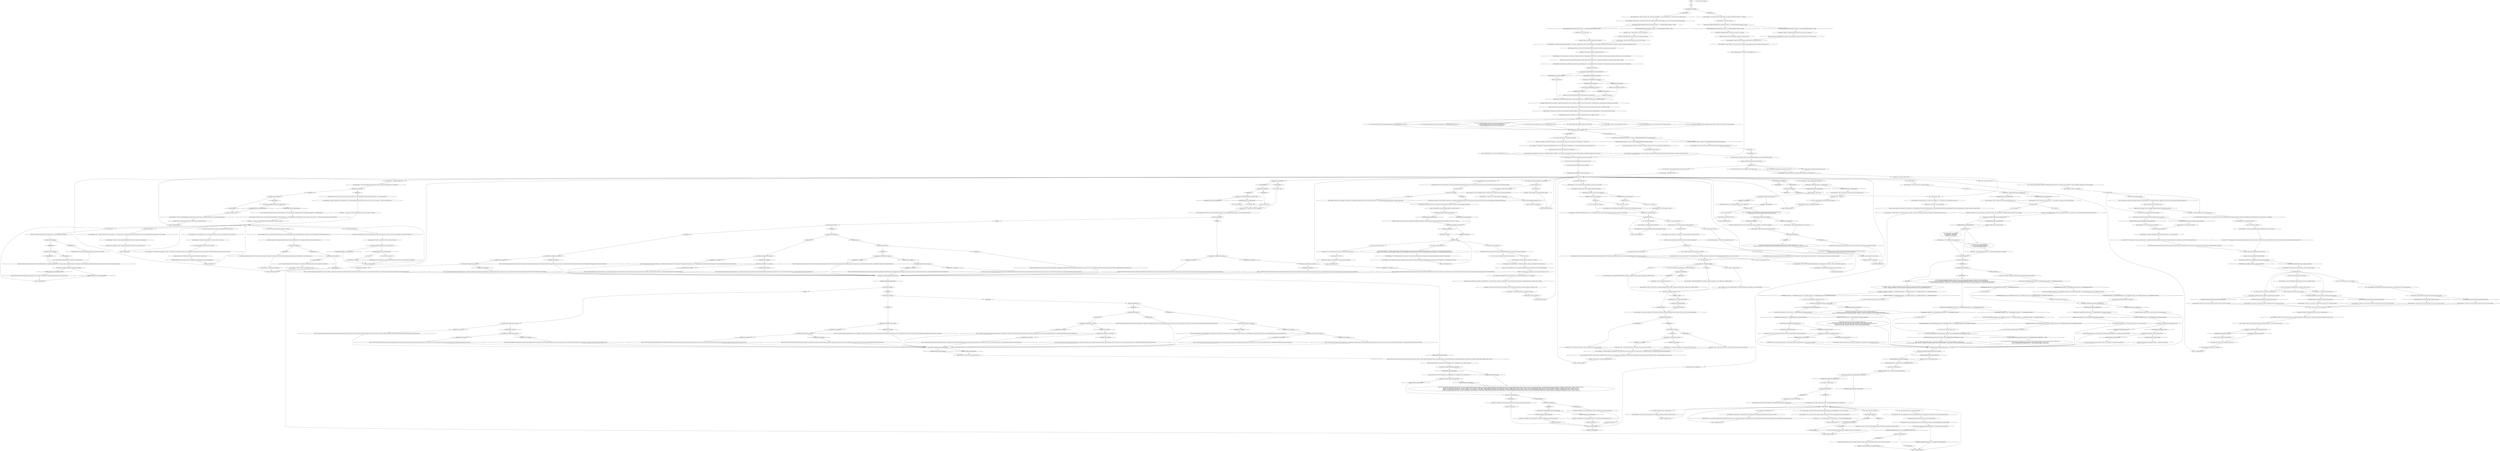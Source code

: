 # VILLAGE / POSSE 3
# the end where you ask your final questions.
# ==================================================
digraph G {
	  0 [label="START"];
	  1 [label="input"];
	  2 [label="You: \"I cannot. I cannot live without this job... fuck you then! And fuck me! I'll go.\""];
	  3 [label="Trant Heidelstam: He slowly nods."];
	  4 [label="Kim Kitsuragi: IsKimHere()"];
	  5 [label="IsKimHere()", shape=diamond];
	  6 [label="!(IsKimHere())", shape=diamond];
	  7 [label="Esprit de Corps: And Station 41 and the glow of its desk lamps, the clicking of coffee mugs, clouds of cigarette smoke and the ringing telephone... your youth. There is still a way back."];
	  8 [label="Esprit de Corps: You haven't been drinking, she thinks. So maybe this time..."];
	  9 [label="You: \"What?\""];
	  10 [label="You: \"No way. I was a natural philosopher.\"\n\"No way. I was a rock and roll singer.\"\n\"No way. I was revelator learned in the Ancient Art.\"\n\"No way. I was a flagellant monk.\""];
	  11 [label="Kim Kitsuragi: CheckItem(\"jacket_faln\")  or  CheckItem(\"pants_faln\")  or  CheckItem(\"hat_faln\")  or  CheckItem(\"shirt_faln\")  or  CheckItem(\"shoes_faln\")"];
	  12 [label="CheckItem(\"jacket_faln\")  or  CheckItem(\"pants_faln\")  or  CheckItem(\"hat_faln\")  or  CheckItem(\"shirt_faln\")  or  CheckItem(\"shoes_faln\")", shape=diamond];
	  13 [label="!(CheckItem(\"jacket_faln\")  or  CheckItem(\"pants_faln\")  or  CheckItem(\"hat_faln\")  or  CheckItem(\"shirt_faln\")  or  CheckItem(\"shoes_faln\"))", shape=diamond];
	  14 [label="Kim Kitsuragi: \"Some of your more, khm, *old-school* social views...\"\n\"Some of your more, khm, *old-school* social views. How you're able to perform a 360-degree spin-kick...\"\n\"Some of your more, khm, *old-school* social views. Your moves on the churchfloor -- which, honestly, were just *jump aerobics*...\"\n\"Some of your more, khm, *old-school* social views. Your love of *retro* style dance music...\"\n\"Some of your more, khm, *old-school* social views. A *lot* of your interactions with Cuno...\""];
	  15 [label="Kim Kitsuragi: \"High school. Harry! Your goings-on with Cuno, Andre, Acele -- the whole thing on the ice. That's why you're so *juvie*.\""];
	  16 [label="Jean Vicquemare: \"Yeah... Or seven? You're not doing too good there. It's an old-man thing. Two *old-years* equals one normal year. That -- and Dora Ingerlund really tore you a new one. A big one.\""];
	  17 [label="You: \"Who was she?\""];
	  18 [label="Jean Vicquemare: \"I think she taught in the Académie des Arts, east of the river. Way east. Hard to say which came first -- the middle class chick or the drink? Egg and the chicken kinda thing...\""];
	  19 [label="You: \"Wait, Dora Ingerlund?\""];
	  20 [label="Kim Kitsuragi: Variable[\"village.posse_41st_concept_iconic\"]"];
	  21 [label="Variable[\"village.posse_41st_concept_iconic\"]", shape=diamond];
	  22 [label="!(Variable[\"village.posse_41st_concept_iconic\"])", shape=diamond];
	  23 [label="Kim Kitsuragi: IsNight()"];
	  24 [label="IsNight()", shape=diamond];
	  25 [label="!(IsNight())", shape=diamond];
	  26 [label="Kim Kitsuragi: \"No -- good luck with *your* report.\" The lieutenant smiles warmly."];
	  27 [label="Kim Kitsuragi: Variable[\"tc.lenas_address\"]"];
	  28 [label="Variable[\"tc.lenas_address\"]", shape=diamond];
	  29 [label="!(Variable[\"tc.lenas_address\"])", shape=diamond];
	  30 [label="You: \"Yeah... no. You're staying here, Cuno. You're too young.\""];
	  31 [label="Jump to: [You: \"\"Good bye, then.\" (End.)\"]"];
	  32 [label="Rhetoric: He's *really* considering it."];
	  33 [label="Kim Kitsuragi: IsMorning()"];
	  34 [label="IsMorning()", shape=diamond];
	  35 [label="!(IsMorning())", shape=diamond];
	  36 [label="Shivers: Under the night sky the great district sleeps: A chessboard of old wooden houses in the snow, 80,000 living souls inside. Firetraps as far as the eye can see -- from Main Street to Precinct 41 atop the motorway, to Boogie Street glowing on the horizon..."];
	  37 [label="Kim Kitsuragi: IsMorning()"];
	  38 [label="IsMorning()", shape=diamond];
	  39 [label="!(IsMorning())", shape=diamond];
	  40 [label="Kim Kitsuragi: Variable[\"village.posse_esprit_final\"]"];
	  41 [label="Variable[\"village.posse_esprit_final\"]", shape=diamond];
	  42 [label="!(Variable[\"village.posse_esprit_final\"])", shape=diamond];
	  43 [label="Jean Vicquemare: \"You can't be a cop. You're twelve. And you say 'f****t' every four seconds.\""];
	  44 [label="Kim Kitsuragi: IsCunoInParty()"];
	  45 [label="IsCunoInParty()", shape=diamond];
	  46 [label="!(IsCunoInParty())", shape=diamond];
	  47 [label="Kim Kitsuragi: Variable[\"gates.mhead_fight_success\"]"];
	  48 [label="Variable[\"gates.mhead_fight_success\"]", shape=diamond];
	  49 [label="!(Variable[\"gates.mhead_fight_success\"])", shape=diamond];
	  50 [label="You: \"Are you *seriously* using this moment to assert male privilege!?!\""];
	  51 [label="Inland Empire: Compared to the intersection, in front of Video Revachol 24 -- it's nothing. Compared to that, everything is possible."];
	  52 [label="Kim Kitsuragi: IsHighestPolitical(\"revacholian_nationhood\")"];
	  53 [label="IsHighestPolitical(\"revacholian_nationhood\")", shape=diamond];
	  54 [label="!(IsHighestPolitical(\"revacholian_nationhood\"))", shape=diamond];
	  55 [label="Kim Kitsuragi: Variable[\"TASK.return_to_mainland_done\"]"];
	  56 [label="Variable[\"TASK.return_to_mainland_done\"]", shape=diamond];
	  57 [label="!(Variable[\"TASK.return_to_mainland_done\"])", shape=diamond];
	  58 [label="Judit Minot: \"Before you were a cop, you were a gym teacher in Couron.\" She looks around. \"It's getting really cold outside. Should we maybe...\""];
	  59 [label="You: \"The collection of FALN sportswear I've amassed...\""];
	  60 [label="Cuno: \"Your lame taste in music. Like from -- the Forties. Even the way you *stand* and stretch and shit... Cuno's seen this shit before. In *gym* class.\"\n\"How you spin-kicked the kipt out, gymnast style... Cuno's seen this shit before. In *gym* class.\"\n\"How you jumped that shit, climbed to the roof... Cuno's seen this shit before. In *gym* class.\""];
	  61 [label="You: \"Was she called Dora Du Bois?\""];
	  62 [label="You: \"No? Because a suspect seemed to think...\""];
	  63 [label="You: \"Really?\""];
	  64 [label="Conceptualization: They *are* damn iconic though -- Torson and McLaine!"];
	  65 [label="You: \"An iconic duo I take it?\""];
	  66 [label="Judit Minot: \"Jamrock is the largest ghetto in Revachol. Faubourg, technically... but it's divided into *eleven* districts. Jamrock only has us.\""];
	  67 [label="Cuno: \"Cuno's likin' this shit. Jamrock is the real shit -- Martinaise is fucking white as balls. Sea-shit. This ain't a real ghetto.\""];
	  68 [label="Kim Kitsuragi: Variable[\"village.posse_4_esprit_price_gottlieb\"]"];
	  69 [label="Variable[\"village.posse_4_esprit_price_gottlieb\"]", shape=diamond];
	  70 [label="!(Variable[\"village.posse_4_esprit_price_gottlieb\"])", shape=diamond];
	  71 [label="Kim Kitsuragi: Variable[\"village.posse_kim_shivers\"]"];
	  72 [label="Variable[\"village.posse_kim_shivers\"]", shape=diamond];
	  73 [label="!(Variable[\"village.posse_kim_shivers\"])", shape=diamond];
	  74 [label="Kim Kitsuragi: \"Talk to Captain Pryce? I'd rather not ruffle the feathers of *two* captains with my doom-mongering.\""];
	  75 [label="Esprit de Corps: Would fit in? Am crazy enough? Can take the stress? He doesn't know how to finish the sentence."];
	  76 [label="You: \"But I didn't promise anything.\""];
	  77 [label="Shivers: Under the night sky the great district sleeps: A dark chessboard of wooden houses in the rain, 80,000 living souls inside. Firetraps as far as the eye can see -- from Main Street to Precinct 41 atop the motorway, to Boogie Street glowing on the rainswept horizon..."];
	  78 [label="Shivers: Under the violet morning sky the great district wakes: A chessboard of wooden houses, 80,000 living souls and chimney stacks. Firetraps as far as the eye can see -- from Main Street to Precinct 41, to Boogie Street forking into the glowing horizon..."];
	  79 [label="Kim Kitsuragi: Variable[\"auto.is_snowing\"]"];
	  80 [label="Variable[\"auto.is_snowing\"]", shape=diamond];
	  81 [label="!(Variable[\"auto.is_snowing\"])", shape=diamond];
	  82 [label="Jean Vicquemare: \"So I *have* to. Jude?\""];
	  83 [label="Kim Kitsuragi: Variable[\"auto.is_snowing\"]"];
	  84 [label="Variable[\"auto.is_snowing\"]", shape=diamond];
	  85 [label="!(Variable[\"auto.is_snowing\"])", shape=diamond];
	  86 [label="Kim Kitsuragi: IsEvening()"];
	  87 [label="IsEvening()", shape=diamond];
	  88 [label="!(IsEvening())", shape=diamond];
	  89 [label="Inland Empire: It's not the locals he's worried about -- but an eleven year old girl."];
	  90 [label="You: The FALN gear..."];
	  91 [label="You: \"I'm ready.\" (End.)"];
	  92 [label="Jump to: [Inland Empire: \"Now! Now you will *finally* get to...\"]"];
	  93 [label="Jean Vicquemare: Jean Vicquemare: \"...\""];
	  94 [label="Trant Heidelstam: \"It's tough. One of the toughest addictions to overcome. Comparable *only* to heavy synthetic opiates. Even morphine is easier to kick than alcohol -- statistically. The odds are against him. Especially at his age.\""];
	  95 [label="You: \"My life is forfeit. All I'm good for is this work. I *will* quit.\""];
	  96 [label="Trant Heidelstam: \"...\""];
	  97 [label="You: \"Okay then. Fuck it. I have a shack here. I don't need you all.\""];
	  98 [label="You: \"A special forces gym teacher?\"\n\"A guerrila soldier / gym teacher?\"\n\"An entrepreneur / gym teacher?\"\n\"A kingsman / gym teacher?\""];
	  99 [label="Kim Kitsuragi: IsKimHere()"];
	  100 [label="IsKimHere()", shape=diamond];
	  101 [label="!(IsKimHere())", shape=diamond];
	  102 [label="Judit Minot: \"It is... it *is* getting cold out...\" She looks around -- at the dilapidated fishing village."];
	  103 [label="You: \"Okay. I see now.\" (Conclude.)"];
	  104 [label="You: \"When was this?\""];
	  105 [label="Kim Kitsuragi: Variable[\"tc.welkin\"]"];
	  106 [label="Variable[\"tc.welkin\"]", shape=diamond];
	  107 [label="!(Variable[\"tc.welkin\"])", shape=diamond];
	  108 [label="Jean Vicquemare: \"Something like that. Half-Vaasan.\""];
	  109 [label="Suggestion: He's anything but a loser. Although he would like to be seen as one. It's cooler that way."];
	  110 [label="Jean Vicquemare: \"Okay. It's an understaffed station where there's too much work, so we need to get back to it. It's not your problem anymore.\""];
	  111 [label="You: \"What happened? Why did we need to go there?\""];
	  112 [label="Perception (Hearing): Your clearance will not go up while you're within earshot of the Union headquarters."];
	  113 [label="Jump to: [Untitled hub]"];
	  114 [label="Untitled hub (06)"];
	  115 [label="Jean Vicquemare: \"Like you... promised?\""];
	  116 [label="Jean Vicquemare: \"You have to be *fifteen* for the junior officer program -- you're not even that.\""];
	  117 [label="Kim Kitsuragi: IsNight()"];
	  118 [label="IsNight()", shape=diamond];
	  119 [label="!(IsNight())", shape=diamond];
	  120 [label="Kim Kitsuragi: IsAfternoon()"];
	  121 [label="IsAfternoon()", shape=diamond];
	  122 [label="!(IsAfternoon())", shape=diamond];
	  123 [label="Kim Kitsuragi: Variable[\"auto.is_raining\"]"];
	  124 [label="Variable[\"auto.is_raining\"]", shape=diamond];
	  125 [label="!(Variable[\"auto.is_raining\"])", shape=diamond];
	  126 [label="Judit Minot: \"Look...\" She turns to face the sea. \"It's about to rain soon. It's time to go home.\""];
	  127 [label="Volition: I told you it's not that bad."];
	  128 [label="Conceptualization: Of course."];
	  129 [label="Kim Kitsuragi: Variable[\"coast.posse_corrected_vicquemare_about_cunos_age\"]"];
	  130 [label="Variable[\"coast.posse_corrected_vicquemare_about_cunos_age\"]", shape=diamond];
	  131 [label="!(Variable[\"coast.posse_corrected_vicquemare_about_cunos_age\"])", shape=diamond];
	  132 [label="Kim Kitsuragi: Variable[\"ice.andre_composure_done\"]"];
	  133 [label="Variable[\"ice.andre_composure_done\"]", shape=diamond];
	  134 [label="!(Variable[\"ice.andre_composure_done\"])", shape=diamond];
	  135 [label="You: How I can run for *five hours* a day..."];
	  136 [label="Kim Kitsuragi: IsTHCPresent(\"homosexual_underground\")"];
	  137 [label="IsTHCPresent(\"homosexual_underground\")", shape=diamond];
	  138 [label="!(IsTHCPresent(\"homosexual_underground\"))", shape=diamond];
	  139 [label="Rhetoric: The farce needs to end. Everyone sees that."];
	  140 [label="You: \"Contact Mike is a reprise of the most inspiring basic sporting principle of open competition! A 5,000-1 rank outsider!\""];
	  141 [label="Kim Kitsuragi: \"Your moves on the church floor -- which, honestly, were just *jump aerobics*. Your use of the word *graffito*...\""];
	  142 [label="Jump to: [Untitled hub (06)]"];
	  143 [label="Kim Kitsuragi: IsCunoInParty()"];
	  144 [label="IsCunoInParty()", shape=diamond];
	  145 [label="!(IsCunoInParty())", shape=diamond];
	  146 [label="Cuno: \"No, pig, that explains *everything*.\" The boy looks at you. \"The running. The jumping. The *shot-put*. Your whack moustache...\"\n\"No, pig, that explains *everything*.\" The boy looks at you. \"The running. The jumping. The *guns* on your arms. Your whack moustache...\"\n\"No, pig, that explains *everything*.\" The boy looks at you. \"The running. The jumping. The *guns* on your arms. Your whack moustache... Cuno liked that crazy face-action.\"\n\"No, pig, that explains *everything*.\" The boy looks at you. \"The running. The jumping. The *shot-put*. Your whack moustache... Cuno liked that crazy face-action.\""];
	  147 [label="You: \"The FALN gear...\""];
	  148 [label="Judit Minot: \"Look...\" She turns to face the sea. \"The sun is going down. It's time to go home.\""];
	  149 [label="Jump to: [Untitled hub (04)]"];
	  150 [label="Jump to: [Untitled hub]"];
	  151 [label="Kim Kitsuragi: IsKimHere()"];
	  152 [label="IsKimHere()", shape=diamond];
	  153 [label="!(IsKimHere())", shape=diamond];
	  154 [label="Jean Vicquemare: \"Thank you again, lieutenant.\""];
	  155 [label="Rhetoric: This truly came as a surprise to him. Not a bad one. But he's at a loss."];
	  156 [label="Kim Kitsuragi: \"I would have to tie things up in GRIH first. But... I mean, whatever is coming -- Jamrock *will* be more central to it than the harbour.\" The lieutenant turns very serious all of a sudden."];
	  157 [label="Judit Minot: She listens to you sadly. The wind blows."];
	  158 [label="Cuno: \"Fuck do you think? Gonna rock that law enforcement shit with you guys -- Detective Cuno.\" He chews on a piece of imaginary chewing gum. \"Like you promised.\""];
	  159 [label="Cuno: \"You gonna *lie* after what we just been through? Let Cuno refresh you: Cuno said he'd take your crippled ass to the island, if you take Cuno to Jamrock. Boatman Cuno.\""];
	  160 [label="Jean Vicquemare: \"You're what? Ten? Eleven?\""];
	  161 [label="Trant Heidelstam: \"Maybe you can take the kid with you,\" the special consultant says, looking at the boy. \"Enrol him a year earlier and say he's fourteen. *If* he...\""];
	  162 [label="Shivers: Under the night sky the great district sleeps: A dark chessboard of wooden houses in the rain, 80,000 living souls inside. Firetraps as far as the eye can see -- from Main Street to Precinct 41 atop the motorway, to Boogie Street glowing on the rainswept horizon..."];
	  163 [label="Shivers: The great district hums with the noise of human habitation: A chessboard of wooden houses, 80,000 living souls. Firetraps as far as the eye can see -- from Main Street to Grand Couron, from Precinct 41 to Boogie Street forking into the distant horizon..."];
	  164 [label="Kim Kitsuragi: IsKimHere()"];
	  165 [label="IsKimHere()", shape=diamond];
	  166 [label="!(IsKimHere())", shape=diamond];
	  167 [label="Endurance: The bloating *has* gone down since you woke up that morning..."];
	  168 [label="Jean Vicquemare: \"You manipulative fuck... Fine. It's cold and we have vehicles in the square. And the perp needs to be taken into custody too -- let's get a move on.\""];
	  169 [label="Perception (Hearing): Jingling his car keys in his pocket."];
	  170 [label="Jean Vicquemare: \"Well -- now you're a cop,\" he pauses, \"or... not anymore, so I guess you're a gym teacher again.\""];
	  171 [label="Empathy: His smirk suggests barely contained laughter."];
	  172 [label="Kim Kitsuragi: \"I knew it. I knew no normal human being can run like that. He's an-honest-to-god gym teacher.\""];
	  173 [label="You: \"How I can run for *six hours* a day...\""];
	  174 [label="Untitled hub (04)"];
	  175 [label="You: \"Oh okay. Six years is not that much.\""];
	  176 [label="Rhetoric: In other words -- he's heard *enough* about this."];
	  177 [label="Judit Minot: \"Good.\" She looks at you, then Vicquemare..."];
	  178 [label="Kim Kitsuragi: Variable[\"TASK.return_to_mainland_done\"]"];
	  179 [label="Variable[\"TASK.return_to_mainland_done\"]", shape=diamond];
	  180 [label="!(Variable[\"TASK.return_to_mainland_done\"])", shape=diamond];
	  181 [label="Jump to: [Untitled hub]"];
	  182 [label="Kim Kitsuragi: \"They should know as soon as possible. It would do you good to deliver some positive news for a change.\"\n\"They should know as soon as possible. Even if we didn't get a photo...\""];
	  183 [label="You: (Lower your voice.) \"Jean, he has nothing.\""];
	  184 [label="Cuno: \"I promise I won't say it.\" He shakes his head so hard his face turns red. \"I won't say any of it anymore.\""];
	  185 [label="Kim Kitsuragi: Variable[\"apt.cuno_homework_orb_seen\"]"];
	  186 [label="Variable[\"apt.cuno_homework_orb_seen\"]", shape=diamond];
	  187 [label="!(Variable[\"apt.cuno_homework_orb_seen\"])", shape=diamond];
	  188 [label="Inland Empire: Now! Now you will *finally* get to know who you are!"];
	  189 [label="Shivers: Under the violet morning sky the great district wakes: A chessboard of wooden houses, 80,000 living souls and chimney stacks. Firetraps as far as the eye can see -- from Main Street to Precinct 41. To Boogie Street forking into the glowing horizon..."];
	  190 [label="Kim Kitsuragi: Variable[\"auto.is_raining\"]"];
	  191 [label="Variable[\"auto.is_raining\"]", shape=diamond];
	  192 [label="!(Variable[\"auto.is_raining\"])", shape=diamond];
	  193 [label="Jean Vicquemare: \"I don't care -- he can't be a cop. He's twelve. And says 'f****t' every four seconds.\""];
	  194 [label="Kim Kitsuragi: IsCunoInParty()"];
	  195 [label="IsCunoInParty()", shape=diamond];
	  196 [label="!(IsCunoInParty())", shape=diamond];
	  197 [label="Composure: Your moves on the church floor -- which -- let's be honest -- were mostly *jump aerobics*."];
	  198 [label="Untitled hub (06)"];
	  199 [label="You: \"Wait. I have a *few* questions before you go. About who I am...\""];
	  200 [label="Judit Minot: \"You haven't told us about that -- you've just told us about being a gym teacher.\""];
	  201 [label="You: \"Why did I join the RCM then?\""];
	  202 [label="Jean Vicquemare: \"God, I don't know...\" He thinks. \"Six years ago? She was way before my time.\""];
	  203 [label="Cuno: \"What?! Bitches dream of the 41st. Why you think Cuno's *in* this shit? Word is it's fucking violent. Your Captain Pryce dusted like... a thousand people.\""];
	  204 [label="You: \"Did we recently shoot up a church by any chance?\" (Point to the church.)"];
	  205 [label="Jean Vicquemare: \"Our *enemies* were hiding in *a* church -- to the best of our information. That's it. I'm not talking about this anymore. Your security clearance is *shit-tier* right now. You have to wait for it to go up.\""];
	  206 [label="Shivers: Distant traffic. A scrap of newspaper drifts by, carried by the wind."];
	  207 [label="You: \"No, I meant *investigate*. Come work in Precinct 41.\""];
	  208 [label="Jean Vicquemare: \"We've been hearing whispers in Jamrock too. Ever since fall. I agree that something is happening. People are tense. I hear a fan spinning. Fast. Something is about to hit it.\""];
	  209 [label="You: \"No one. Forget it.\""];
	  210 [label="Cuno: \"THE FUCK?!\" He spreads his arms. \"Cuno's been *seen* with you, out in the open. He's free game right now. Singin' to the popophone. Fuckin' informant shit. Got pig all over me -- smoked pig.\""];
	  211 [label="Cuno: \"Not POSSIBLE is me staying here. *Fucking* understand that. I'm not dying here, f****t. I'm coming with you.\""];
	  212 [label="Judit Minot: \"For god's sake...\" She sighs. \"Yes, we'll do it.\""];
	  213 [label="Esprit de Corps: Even now -- you're his colleague."];
	  214 [label="Kim Kitsuragi: \"I do like the sound of that...\" He returns her smile."];
	  215 [label="Shivers: Under the afternoon sky the great district hums: A chessboard of wooden houses, 80,000 living souls and chimney stacks. Firetraps as far as the eye can see -- from Main Street to Precinct 41, to Boogie Street forking into the snowswept horizon..."];
	  216 [label="Kim Kitsuragi: Variable[\"auto.is_snowing\"]"];
	  217 [label="Variable[\"auto.is_snowing\"]", shape=diamond];
	  218 [label="!(Variable[\"auto.is_snowing\"])", shape=diamond];
	  219 [label="Kim Kitsuragi: Variable[\"village.posse_final_shivers\"]"];
	  220 [label="Variable[\"village.posse_final_shivers\"]", shape=diamond];
	  221 [label="!(Variable[\"village.posse_final_shivers\"])", shape=diamond];
	  222 [label="Kim Kitsuragi: CheckEquipped(\"jacket_faln\")  and  (CheckEquipped(\"pants_faln\")  or  CheckEquipped(\"hat_faln\"))"];
	  223 [label="CheckEquipped(\"jacket_faln\")  and  (CheckEquipped(\"pants_faln\")  or  CheckEquipped(\"hat_faln\"))", shape=diamond];
	  224 [label="!(CheckEquipped(\"jacket_faln\")  and  (CheckEquipped(\"pants_faln\")  or  CheckEquipped(\"hat_faln\")))", shape=diamond];
	  225 [label="Judit Minot: \"Wonderful,\" the woman looks north. \"Then can we please just go back to Jamrock now?\""];
	  226 [label="Kim Kitsuragi: IsKimHere()"];
	  227 [label="IsKimHere()", shape=diamond];
	  228 [label="!(IsKimHere())", shape=diamond];
	  229 [label="Judit Minot: Judit Minot: \"...\""];
	  230 [label="Judit Minot: Judit Minot: \"...\""];
	  231 [label="You: \"I will win, Jean. I swear to god and to Revachol, I will win.\""];
	  232 [label="Judit Minot: \"...\""];
	  233 [label="You: \"That does explain a lot.\""];
	  234 [label="Jump to: [Untitled hub (03)]"];
	  235 [label="Cuno: \"Your lame-ass pants before. Like this... fucking retro shit that's going on. Cuno's seen all this before -- in *gym* class...\"\n\"Your lame-ass pants before. Like this... fucking retro shit that's going on. Cuno's seen all this before -- in *gym* class... How you spin-kicked the kipt out, gymnast style.\""];
	  236 [label="Jean Vicquemare: \"Incredibly bangable?\""];
	  237 [label="You: \"Figures.\""];
	  238 [label="Jean Vicquemare: \"So have I. You *bitterly* drop *Dearest Dora* and *really tore me a new one*... twice a week I think? It comes up.\""];
	  239 [label="Jump to: [Untitled hub (06)]"];
	  240 [label="Jean Vicquemare: \"No.\""];
	  241 [label="Jump to: [Untitled hub (06)]"];
	  242 [label="Jean Vicquemare: \"Okay -- it's not the Bloody Murder Station. It's an old converted silk mill with green desk lamps and a coffee corner. A lot of good people work there. Hard. Every day.\""];
	  243 [label="Cuno: \"Yeah, that shit is fucking famous on Channel 8. Cuno hears this shit.\""];
	  244 [label="Jean Vicquemare: \"Thank you, Cuno. You bring light to my day.\""];
	  245 [label="You: \"Want to do that at Station 41?\""];
	  246 [label="You: \"A cryptozoologist. She lives in Jamrock, on Tabernacle road. She told me about this phasmid.\"\n\"A cryptozoologist. She lives in Jamrock. She told me about this phasmid.\""];
	  247 [label="Untitled hub (05)"];
	  248 [label="Esprit de Corps: Perhaps it was an *unspoken* agreement between you and the junior officer?"];
	  249 [label="Cuno: \"Cuno's fuckin' nineteen.\""];
	  250 [label="Cuno: \"You don't have to make *them* cops -- only Cuno. Cuno's an asset.\""];
	  251 [label="Shivers: The great district hums in the falling rain: A chessboard of wooden houses, 80,000 living souls. Firetraps as far as the eye can see -- from Main Street to Grand Couron, from Precinct 41 to Boogie Street forking into the rainswept horizon..."];
	  252 [label="Shivers: A grey rain falls on Martinaise. The city soaks in it, cold and dripping. Waves hit the concrete breakers. The homeless huddle by the fires behind the fences. There, among the shacks, is your home. Stay. Have a drink. Forever."];
	  253 [label="Jean Vicquemare: \"No, he's not. What is he, ten? Eleven?\""];
	  254 [label="Kim Kitsuragi: Variable[\"TASK.return_to_mainland_done\"]"];
	  255 [label="Variable[\"TASK.return_to_mainland_done\"]", shape=diamond];
	  256 [label="!(Variable[\"TASK.return_to_mainland_done\"])", shape=diamond];
	  257 [label="Perception (Sight): She's avoiding your gaze."];
	  258 [label="Physical Instrument: How you're able to perform a 360-degree spin-kick despite your less than stellar workout routine."];
	  259 [label="Perception (Sight): Think! You can *detect*. In Jamrock. Boogie Street. Couron. Le Royaume, underground. Coal City. On the 8/81-- it will all be yours to sieve through when the last snow has melted."];
	  260 [label="Kim Kitsuragi: IsHighestPolitical(\"moralist\")"];
	  261 [label="IsHighestPolitical(\"moralist\")", shape=diamond];
	  262 [label="!(IsHighestPolitical(\"moralist\"))", shape=diamond];
	  263 [label="You: \"I'm ready.\" (End.)"];
	  264 [label="You: \"I'll just go back to the island and *live* there. I don't care.\""];
	  265 [label="Judit Minot: \"Detective.\" She looks at Vicquemare. \"I just don't want this *trial* to go on any longer. It's cold outside, and... let's just go.\""];
	  266 [label="Kim Kitsuragi: Variable[\"tc.down_with_racism\"]  or  IsHighestPolitical(\"revacholian_nationhood\")"];
	  267 [label="Variable[\"tc.down_with_racism\"]  or  IsHighestPolitical(\"revacholian_nationhood\")", shape=diamond];
	  268 [label="!(Variable[\"tc.down_with_racism\"]  or  IsHighestPolitical(\"revacholian_nationhood\"))", shape=diamond];
	  269 [label="Jump to: [Untitled hub (03)]"];
	  270 [label="Jean Vicquemare: \"It's not a mystery. Some chick fucked you over. Also, you're a drunk.\""];
	  271 [label="Pain Threshold: You really went with it too. Really maximized the damage."];
	  272 [label="Jean Vicquemare: \"You're too unstable to work for a mob boss. You're suicidal, Harry. No mob boss would take you.\""];
	  273 [label="Logic: He would immediately backpedal out of it."];
	  274 [label="You: \"Good bye, then.\" (End.)"];
	  275 [label="Judit Minot: \"... get back to it. We left Torson and McLaine to run the C-Wing. It's not good.\""];
	  276 [label="Judit Minot: \"That's not true...\""];
	  277 [label="Jump to: [Untitled hub (06)]"];
	  278 [label="You: \"Good luck with your report.\""];
	  279 [label="Judit Minot: \"Jean...\" She stops."];
	  280 [label="You: \"I'm sorry. We just can't. It's not possible.\""];
	  281 [label="Kim Kitsuragi: Variable[\"auto.is_snowing\"]"];
	  282 [label="Variable[\"auto.is_snowing\"]", shape=diamond];
	  283 [label="!(Variable[\"auto.is_snowing\"])", shape=diamond];
	  284 [label="Shivers: Under the evening sky the great district turns on its lights: A chessboard of wooden houses, 80,000 living souls inside. Firetraps as far as the eye can see -- from Main Street to Precinct 41 atop the motorway, to Boogie Street forking into the dark horizon..."];
	  285 [label="Kim Kitsuragi: Variable[\"auto.is_raining\"]"];
	  286 [label="Variable[\"auto.is_raining\"]", shape=diamond];
	  287 [label="!(Variable[\"auto.is_raining\"])", shape=diamond];
	  288 [label="Jean Vicquemare: \"He can't be a cop, Harry. He's twelve. And he says 'f****t' every four seconds.\""];
	  289 [label="Jump to: [PosseEndgame()]"];
	  290 [label="Untitled hub (02)"];
	  291 [label="Judit Minot: \"Wonderful,\" the woman looks north. \"Then can we please just go back to Jamrock now?\""];
	  292 [label="Kim Kitsuragi: Variable[\"TASK.return_to_mainland_done\"]"];
	  293 [label="Variable[\"TASK.return_to_mainland_done\"]", shape=diamond];
	  294 [label="!(Variable[\"TASK.return_to_mainland_done\"])", shape=diamond];
	  295 [label="Judit Minot: \"He has... That's true.\""];
	  296 [label="You: \"I need to be the greatest, Jean. I was *born* for this. I *will* stop. To be better.\""];
	  297 [label="You: \"Precinct 41... what kind of station is it?\""];
	  298 [label="Kim Kitsuragi: IsCunoInParty()"];
	  299 [label="IsCunoInParty()", shape=diamond];
	  300 [label="!(IsCunoInParty())", shape=diamond];
	  301 [label="Inland Empire: You, every morning, walking from Voyager Road to teach gym. She -- leaving for the academy with her spring coat on. The air filled with the smell of smoke and raspberries and incredible hope. An ocean full of hope."];
	  302 [label="You: \"*SIX* years?\""];
	  303 [label="Trant Heidelstam: The special consultant glances at his wrist-watch."];
	  304 [label="Jump to: [Untitled hub (06)]"];
	  305 [label="Trant Heidelstam: \"There's also a lot of outside help involved. Not only me.\" He smiles. \"Other losers too.\""];
	  306 [label="You: \"So I work in the Bloody Murder Station?\" (Conclude.)"];
	  307 [label="Esprit de Corps: They speak of change. The city. The tension on the streets. They speak of the events of April and the blood on the streets in May."];
	  308 [label="Kim Kitsuragi: \"Well -- first I will go back to my station and write the most detailed report anyone has ever seen. It will have to be good to cover all this. Then I will have a serious talk with my captain.\""];
	  309 [label="Jean Vicquemare: \"Flattered? You're Lieutenant Kitsuragi. *We* would be flattered if you even considered...\""];
	  310 [label="Volition: We're looking at a real brick here. The sooner you start the better."];
	  311 [label="Jean Vicquemare: \"Already did. Let's go?\""];
	  312 [label="Composure: His hands are shaking and his face is white."];
	  313 [label="Shivers: Under the pink morning sky the great district wakes: A chessboard of wooden houses, 80,000 living souls and chimney stacks. Firetraps as far as the eye can see -- from Main Street to Precinct 41. To Boogie Street forking into the snowswept horizon..."];
	  314 [label="Kim Kitsuragi: IsNight()"];
	  315 [label="IsNight()", shape=diamond];
	  316 [label="!(IsNight())", shape=diamond];
	  317 [label="Untitled hub"];
	  318 [label="Physical Instrument: The fact that you don't even know what homo-sexuality is."];
	  319 [label="Kim Kitsuragi: IsCunoInParty()"];
	  320 [label="IsCunoInParty()", shape=diamond];
	  321 [label="!(IsCunoInParty())", shape=diamond];
	  322 [label="You: \"I'm ready.\" (End.)"];
	  323 [label="Judit Minot: Judit Minot: \"...\""];
	  324 [label="Kim Kitsuragi: IsTHCCookingOrFixed(\"the_waste_land_of_reality\") or  SubstanceUsedOnce(\"alcohol\") == false"];
	  325 [label="IsTHCCookingOrFixed(\"the_waste_land_of_reality\") or  SubstanceUsedOnce(\"alcohol\") == false", shape=diamond];
	  326 [label="!(IsTHCCookingOrFixed(\"the_waste_land_of_reality\") or  SubstanceUsedOnce(\"alcohol\") == false)", shape=diamond];
	  327 [label="You: \"Let's go.\" (No time.)"];
	  328 [label="Kim Kitsuragi: \"Of course! Contact Mike!\""];
	  329 [label="Kim Kitsuragi: Variable[\"ice.andre_composure_done\"]"];
	  330 [label="Variable[\"ice.andre_composure_done\"]", shape=diamond];
	  331 [label="!(Variable[\"ice.andre_composure_done\"])", shape=diamond];
	  332 [label="You: \"It couldn't have been six. Three. Let's go with three.\""];
	  333 [label="Jean Vicquemare: \"She was extremely fuckable, Harry. Gorgeous. A gorgeous bourgeois woman. Waifish. Like a *welkin* basically.\""];
	  334 [label="Jean Vicquemare: \"I've only seen a picture -- but it's obvious you formed a real spiritual connection with how *pretty* she was. One you never recuperated from.\""];
	  335 [label="Jean Vicquemare: \"Yeah... You're not doing too good there. It's an old-man thing I think. Two *old-years* equals one normal year. That -- and Dora Ingerlund really tore you a new one. A big one.\""];
	  336 [label="You: \"And the C-Wing is...\""];
	  337 [label="Jean Vicquemare: \"God...\" He sighs. \"There are four wings, Harry: A, B, C, and D. We're in C. It's made of losers and clock-punchers. You and I *re-conceptualized* it as a task force. It was a mistake.\""];
	  338 [label="You: \"And Pryce is...\""];
	  339 [label="Kim Kitsuragi: \"He's one of the most highly regarded men in the force. You're lucky.\""];
	  340 [label="Esprit de Corps: A lowset house, windswept -- and without you. Traffic whooshes by..."];
	  341 [label="Kim Kitsuragi: \"Detective, we just stopped a small-scale war. Something is happening to Revachol.\" He takes a look around -- into the deepening shadows of the streets -- then pulls up his collar."];
	  342 [label="Perception (Sight): It says: \"Tensions rise in Terminal YC In light of the Débardeurs' strike in Terminal B, among representatives of heavy industry in Coal City...\" you read."];
	  343 [label="Kim Kitsuragi: \"Work *with* Pryce?\" A crooked smile quivers on his lips. \"I'm flattered, but I don't know if I...\""];
	  344 [label="Jean Vicquemare: \"Fine. If we're gonna drop you off anyway.\""];
	  345 [label="Jean Vicquemare: \"No, he's not. He's twelve.\""];
	  346 [label="Jean Vicquemare: \"I know a hundred kids with nothing, Harry. We can't make them all cops.\""];
	  347 [label="Composure: His teeth are clenched and his throat moves in a gulping motion."];
	  348 [label="Jean Vicquemare: \"*If* you make it -- if you've been sober for 10 months -- tell us. I'll work with you again. But not like this. Never like this again. This is over.\""];
	  349 [label="Kim Kitsuragi: Variable[\"coast.posse_corrected_vicquemare_about_cunos_age\"]"];
	  350 [label="Variable[\"coast.posse_corrected_vicquemare_about_cunos_age\"]", shape=diamond];
	  351 [label="!(Variable[\"coast.posse_corrected_vicquemare_about_cunos_age\"])", shape=diamond];
	  352 [label="Composure: Your posture. The constant *stretches*... The disco star aspirations."];
	  353 [label="Kim Kitsuragi: IsKimHere()"];
	  354 [label="IsKimHere()", shape=diamond];
	  355 [label="!(IsKimHere())", shape=diamond];
	  356 [label="Volition: No. You *can* stop. Just wade through the hell. Month after month. Year after year -- you against the nothingness. It's possible, because *time* is possible."];
	  357 [label="Rhetoric: For the Revachol Citizens Militia. A blue forget-me-not in the grey sky."];
	  358 [label="Esprit de Corps: It's more than that. He just can't. One final time..."];
	  359 [label="Kim Kitsuragi: \"Harry... it explains *everything*. The running around. The jumping. The *shot-put*. Your inexplicable facial hair...\"\n\"Harry... it explains *everything*. The running around. The jumping. The *bicep girth*. Your *inexplicable* facial hair...\""];
	  360 [label="Kim Kitsuragi: \"The fact that you don't seem to *know* what homo-sexuality is...\"\n\"The fact that you don't seem to *know* what homo-sexuality is... And how you're able to perform a 360-degree spin-kick too!\"\n\"The fact that you don't seem to *know* what homo-sexuality is... And your moves on the church floor -- which, honestly, were just *jump aerobics*...\""];
	  361 [label="Kim Kitsuragi: Variable[\"ice.tentflap_greeting_done\"]  and  Variable[\"yard.cuno_intro_hub\"]"];
	  362 [label="Variable[\"ice.tentflap_greeting_done\"]  and  Variable[\"yard.cuno_intro_hub\"]", shape=diamond];
	  363 [label="!(Variable[\"ice.tentflap_greeting_done\"]  and  Variable[\"yard.cuno_intro_hub\"])", shape=diamond];
	  364 [label="Savoir Faire: And this guy too."];
	  365 [label="You: \"So we weren't even married...\""];
	  366 [label="You: \"Okay then.\""];
	  367 [label="Judit Minot: \"Talks concluded?\" She hugs herself for warmth."];
	  368 [label="Esprit de Corps: Somewhere under the curved roof of a former silk factory, shaped like a ladybird with two chimneys, Police Captain Ptolemy Pryce sits behind a heavy wooden desk. Resident medic Nix Gottlieb pours him coffee. It's silent in the captain's office..."];
	  369 [label="Judit Minot: \"Ptolemy Pryce? He's the son of the old Pryce -- one of the founders of the RCM.\""];
	  370 [label="Trant Heidelstam: \"Shooting up churches never is. I was out of town, to be clear....\""];
	  371 [label="Authority: He means it. The RCM and its enemies will not be discussed on this coast."];
	  372 [label="You: \"About what?\""];
	  373 [label="Logic: Dammit. Yes. *That*."];
	  374 [label="Jean Vicquemare: \"You have to be *fifteen* for the junior officer program -- and you are not.\""];
	  375 [label="Jean Vicquemare: \"Good bye, Harry. And -- I know it won't happen, but...\" He looks at you, heart steeled and eyes cold."];
	  376 [label="Jean Vicquemare: Another sigh -- of surrender."];
	  377 [label="Shivers: Under the violet morning sky the great district wakes: A chessboard of wooden houses, 80,000 living souls and chimney stacks. Firetraps as far as the eye can see -- from Main Street to Precinct 41, to Boogie Street forking into the rainswept horizon..."];
	  378 [label="Suggestion: She is going to be over the moon."];
	  379 [label="Shivers: Under the night sky the great district sleeps: A chessboard of old wooden houses in the snow, 80,000 living souls inside. Firetraps as far as the eye can see -- from Main Street to Precinct 41 atop the motorway, to Boogie Street glowing on the horizon..."];
	  380 [label="Shivers: Under the evening sky the great district turns on its lights: A chessboard of wooden houses, 80,000 living souls inside. Firetraps as far as the eye can see -- from Main Street to Precinct 41 atop the motorway, to Boogie Street disappearing into the rain on the horizon..."];
	  381 [label="Shivers: The great district hums in the falling rain: A chessboard of wooden houses, 80,000 living souls. Firetraps as far as the eye can see -- from Main Street to Grand Couron, from Precinct 41 to Boogie Street forking into the rainswept horizon..."];
	  382 [label="Kim Kitsuragi: Variable[\"auto.is_raining\"]"];
	  383 [label="Variable[\"auto.is_raining\"]", shape=diamond];
	  384 [label="!(Variable[\"auto.is_raining\"])", shape=diamond];
	  385 [label="Kim Kitsuragi: Variable[\"coast.posse_corrected_vicquemare_about_cunos_age\"]"];
	  386 [label="Variable[\"coast.posse_corrected_vicquemare_about_cunos_age\"]", shape=diamond];
	  387 [label="!(Variable[\"coast.posse_corrected_vicquemare_about_cunos_age\"])", shape=diamond];
	  388 [label="Jean Vicquemare: \"Even the insect -- I don't care. But you're an *alcoholic*. And you've been drinking -- again. I won't let my life unravel because of this.\""];
	  389 [label="Electrochemistry: No. You can figure it out. *Replace* it! Replace the alcohol with amphetamine. Or GBL! Fuck it -- morphine! Graffito removal agent! Anything. It'll buy you time. All you need is time."];
	  390 [label="Empathy: For the world."];
	  392 [label="Jean Vicquemare: The man looks westward, impatiently."];
	  393 [label="You: \"Lieutenant Kitsuragi -- what will you do now?\""];
	  394 [label="Untitled hub (07)"];
	  395 [label="You: \"Oh god -- *Contact Mike*...\""];
	  396 [label="Jean Vicquemare: \"Yes, you *taught gym* in Couron. I believe that's the term? Taught gym at a high school. You were a high school gym teacher.\""];
	  397 [label="Kim Kitsuragi: \"Some of your more, khm, *old-school* wording choices. Your posture even. The constant *stretches*...\""];
	  398 [label="Kim Kitsuragi: Variable[\"village.posse_gym_endur_stamina\"]"];
	  399 [label="Variable[\"village.posse_gym_endur_stamina\"]", shape=diamond];
	  400 [label="!(Variable[\"village.posse_gym_endur_stamina\"])", shape=diamond];
	  401 [label="Kim Kitsuragi: Variable[\"tc.dora_du_is_her_full_name\"]"];
	  402 [label="Variable[\"tc.dora_du_is_her_full_name\"]", shape=diamond];
	  403 [label="!(Variable[\"tc.dora_du_is_her_full_name\"])", shape=diamond];
	  404 [label="You: \"Was her name Dora?\""];
	  405 [label="Jean Vicquemare: \"Dora something. Dora Ingerlund?\" He thinks. \"Yeah. You mentioned her name.\""];
	  406 [label="Jean Vicquemare: \"No. It was six. Like *ancient*. It's an old-man thing. Two *old-years* equals one normal year. That -- and Dora Ingerlund really tore you a new one. A big one.\""];
	  407 [label="You: \"Some chick -- who?\""];
	  408 [label="Jean Vicquemare: \"Yeah. Dora Ingerlund, I think.\""];
	  409 [label="Kim Kitsuragi: \"That's not true. Jamrock is too big for one precinct. You're just understaffed. And everyone respects the 41st -- you have Captain Pryce.\""];
	  410 [label="Jean Vicquemare: \"So he remembers *that*... Yes, there may have been a raid on *some* churches. It wasn't good press.\""];
	  411 [label="Jean Vicquemare: \"Who is Lena?\""];
	  412 [label="Kim Kitsuragi: \"She and her husband were conducting the search for the phasmid. It's their discovery -- in part.\"\n\"She and her husband were conducting the search for the phasmid. It's their discovery -- in part.\" He turns to you. \"I'm sure we'll find them.\""];
	  413 [label="Jump to: [Untitled hub (06)]"];
	  414 [label="Shivers: You close your eyes and hear the dogs bark. A lone woman sits by a factory window, dreaming of meteorite strikes. On Rue Saint-Gérôme a square bullet slides into a square-shaped chamber. In Old South a man without eyelids smiles. Spring has come. It's time."];
	  415 [label="Kim Kitsuragi: Variable[\"auto.is_snowing\"]"];
	  416 [label="Variable[\"auto.is_snowing\"]", shape=diamond];
	  417 [label="!(Variable[\"auto.is_snowing\"])", shape=diamond];
	  418 [label="Kim Kitsuragi: Variable[\"auto.is_snowing\"]"];
	  419 [label="Variable[\"auto.is_snowing\"]", shape=diamond];
	  420 [label="!(Variable[\"auto.is_snowing\"])", shape=diamond];
	  421 [label="Kim Kitsuragi: Variable[\"village.posse_final_shivers\"]"];
	  422 [label="Variable[\"village.posse_final_shivers\"]", shape=diamond];
	  423 [label="!(Variable[\"village.posse_final_shivers\"])", shape=diamond];
	  424 [label="Judit Minot: \"Wonderful,\" the woman looks north. \"Then can we please just go back to Jamrock now?\""];
	  425 [label="Kim Kitsuragi: Variable[\"village.posse_esprit_final\"]"];
	  426 [label="Variable[\"village.posse_esprit_final\"]", shape=diamond];
	  427 [label="!(Variable[\"village.posse_esprit_final\"])", shape=diamond];
	  428 [label="Kim Kitsuragi: Variable[\"auto.is_snowing\"]"];
	  429 [label="Variable[\"auto.is_snowing\"]", shape=diamond];
	  430 [label="!(Variable[\"auto.is_snowing\"])", shape=diamond];
	  431 [label="Esprit de Corps: \"Torson?\"\"Yes.\"\"McLaine?\"\"Yes.\"\"Heidelstam?\"\"No.\"\"Vicquemare?\"\"Yes.\"\"Du Bois?\"\"Yes.\""];
	  432 [label="Kim Kitsuragi: IsCunoInParty()"];
	  433 [label="IsCunoInParty()", shape=diamond];
	  434 [label="!(IsCunoInParty())", shape=diamond];
	  435 [label="Kim Kitsuragi: IsCunoInParty()"];
	  436 [label="IsCunoInParty()", shape=diamond];
	  437 [label="!(IsCunoInParty())", shape=diamond];
	  438 [label="Jump to: [Inland Empire: \"Now! Now you will *finally* get to...\"]"];
	  439 [label="Suggestion: They're leaving. They're all turning away from you."];
	  440 [label="Untitled hub (04)"];
	  441 [label="Kim Kitsuragi: IsHighestPolitical(\"communist\")"];
	  442 [label="IsHighestPolitical(\"communist\")", shape=diamond];
	  443 [label="!(IsHighestPolitical(\"communist\"))", shape=diamond];
	  444 [label="Kim Kitsuragi: SubstanceUsedOnce(\"alcohol\") == false  or  IsTHCCookingOrFixed(\"the_waste_land_of_reality\")"];
	  445 [label="SubstanceUsedOnce(\"alcohol\") == false  or  IsTHCCookingOrFixed(\"the_waste_land_of_reality\")", shape=diamond];
	  446 [label="!(SubstanceUsedOnce(\"alcohol\") == false  or  IsTHCCookingOrFixed(\"the_waste_land_of_reality\"))", shape=diamond];
	  447 [label="Judit Minot: \"Honestly -- anything that ends this *trial* is okay with me.\" A quick nod."];
	  448 [label="Jean Vicquemare: \"Don't pity yourself. You've managed not to die thus far. You'll manage now.\""];
	  449 [label="Kim Kitsuragi: IsTHCPresent(\"homosexual_underground\")"];
	  450 [label="IsTHCPresent(\"homosexual_underground\")", shape=diamond];
	  451 [label="!(IsTHCPresent(\"homosexual_underground\"))", shape=diamond];
	  452 [label="Physical Instrument: Also -- *this* guy. Just... everything about this guy."];
	  453 [label="Kim Kitsuragi: Variable[\"TASK.buy_faln_pants_from_cuno_done\"]  and  CheckEquipped(\"pants_bellbottom\") == false"];
	  454 [label="Variable[\"TASK.buy_faln_pants_from_cuno_done\"]  and  CheckEquipped(\"pants_bellbottom\") == false", shape=diamond];
	  455 [label="!(Variable[\"TASK.buy_faln_pants_from_cuno_done\"]  and  CheckEquipped(\"pants_bellbottom\") == false)", shape=diamond];
	  456 [label="Kim Kitsuragi: IsKimHere()"];
	  457 [label="IsKimHere()", shape=diamond];
	  458 [label="!(IsKimHere())", shape=diamond];
	  459 [label="Suggestion: She is going to be over the moon. It will do you good to deliver some *good* news to someone for a change."];
	  460 [label="Cuno: \"They're gonna hang me by the nuts if you leave me here. You want that on you? A dead kid?\" He narrows his eyes. \"Or you want Cuno at your station, solving shit? Like we *just* did.\""];
	  461 [label="Cuno: \"Hey, f****t! Understand this -- they're gonna hang me by the nuts if you leave me here. You want that on you? A dead kid? *Or* you want the Cuno at your station, solving shit? Like we *just* did?\""];
	  462 [label="Shivers: The great district hums with the noise of human habitation: A chessboard of wooden houses, 80,000 living souls. Firetraps as far as the eye can see -- from Main Street to Grand Couron, from Precinct 41 to Boogie Street forking into the distant horizon..."];
	  463 [label="You: \"I'm ready.\" (End.)"];
	  464 [label="Kim Kitsuragi: \"He is very passionate about this.\""];
	  465 [label="Judit Minot: \"Jean -- I think he hasn't. I can see it on his face...\""];
	  466 [label="Jean Vicquemare: \"No.\" There's a silence. \"Sure, you got the case together -- you can *do* policework -- in bouts. That's not a surprise to me.\""];
	  467 [label="You: \"Okay. Am I a dirty cop working for La Puta Madre?\""];
	  468 [label="You: \"You said in Couron? I was a gym teacher there?\""];
	  469 [label="Jump to: [Untitled hub (03)]"];
	  470 [label="Kim Kitsuragi: IsKimHere()"];
	  471 [label="IsKimHere()", shape=diamond];
	  472 [label="!(IsKimHere())", shape=diamond];
	  473 [label="Hand/Eye Coordination: God... even this javelin-throwing freak here..."];
	  474 [label="Jean Vicquemare: \"Du Bois?\" He shakes his head. \"It was... Dora Ingerlund, I think. You've said her name. But you weren't married. You were engaged.\""];
	  475 [label="Untitled hub (05)"];
	  476 [label="Jump to: [Untitled hub (06)]"];
	  477 [label="Jean Vicquemare: \"Yeah -- not like *us*. Two clinically depressed old men. Where's the contrast here? We're garbage.\""];
	  478 [label="Jump to: [Untitled hub (06)]"];
	  479 [label="Jump to: [Untitled hub (06)]"];
	  480 [label="You: \"Guys. Cuno's enrolling in a junior officer program.\""];
	  481 [label="Shivers: Under the evening sky the great district turns on its lights: A chessboard of wooden houses, 80,000 living souls inside. Firetraps as far as the eye can see -- from Main Street to Precinct 41 atop the motorway, to Boogie Street forking into the snowswept horizon..."];
	  482 [label="Kim Kitsuragi: IsMorning()"];
	  483 [label="IsMorning()", shape=diamond];
	  484 [label="!(IsMorning())", shape=diamond];
	  485 [label="Kim Kitsuragi: Variable[\"auto.is_raining\"]"];
	  486 [label="Variable[\"auto.is_raining\"]", shape=diamond];
	  487 [label="!(Variable[\"auto.is_raining\"])", shape=diamond];
	  488 [label="Esprit de Corps: \"Really?\" Nix Gottlieb looks up from the list. \"I hear he's quite unstable.\"\"You say that like it's a *bad* thing,\" Captain Ptolemy Pryce points his pen at the doctor. It's dim in his office and the curtains are drawn. \"Harry's our man, he'll pull through -- and when he does, he'll side with Revachol.\"\"Understood.\" Gottlieb returns to the list. \"Minot?\"\"Of course.\"\n\"Really?\" Nix Gottlieb looks up from the list. \"I hear he's unstable.\"\"You say that like it's a *bad* thing,\" Captain Ptolemy Pryce gestures with a ball point pen. It's dim in the office and the curtains are drawn. \"Harry's our man, he'll pull through. When he does, he'll side with the people.\"\"Understood.\" Gottlieb returns to the list. \"Minot?\"\"Of course.\"\n\"Really?\" Nix Gottlieb looks up from the list. \"I hear he's unstable.\"\"You say that like it's a *bad* thing,\" Captain Ptolemy Pryce gestures with a ball point pen. It's dim in the office and the curtains are drawn. \"Harry's our man, he'll pull through. When he does, he'll side with the RCM.\"\"Understood.\" Gottlieb returns to the list. \"Minot?\"\"Of course.\"\n\"Really?\" Nix Gottlieb looks up from the list. \"I hear he's unstable.\"\"You say that like it's a *bad* thing,\" Captain Ptolemy Pryce gestures with a ball point pen. It's dim in the office and the curtains are drawn. \"Harry's our man, he'll pull through. He's always been... money over bitches.\"\"Understood.\" Gottlieb returns to the list. \"Minot?\"\"Of course.\"\n\"Really?\" Nix Gottlieb looks up from the list. \"I hear he's quite unstable.\"\"You say that like it's a *bad* thing,\" Captain Ptolemy Pryce gestures with a ball point pen. It's dim in the office and the curtains are drawn. \"Harry's our man, he'll pull through. When he does, he'll side with Revachol.\"\"Understood.\" Gottlieb returns to the list. \"Minot?\"\"Of course.\""];
	  489 [label="Kim Kitsuragi: Variable[\"village.posse_achievement_kim\"]"];
	  490 [label="Variable[\"village.posse_achievement_kim\"]", shape=diamond];
	  491 [label="!(Variable[\"village.posse_achievement_kim\"])", shape=diamond];
	  492 [label="Kim Kitsuragi: IsKimHere()"];
	  493 [label="IsKimHere()", shape=diamond];
	  494 [label="!(IsKimHere())", shape=diamond];
	  495 [label="Judit Minot: Judit Minot: \"...\""];
	  496 [label="Kim Kitsuragi: IsTHCCookingOrFixed(\"the_waste_land_of_reality\")  or  SubstanceUsedOnce(\"alcohol\") == false"];
	  497 [label="IsTHCCookingOrFixed(\"the_waste_land_of_reality\")  or  SubstanceUsedOnce(\"alcohol\") == false", shape=diamond];
	  498 [label="!(IsTHCCookingOrFixed(\"the_waste_land_of_reality\")  or  SubstanceUsedOnce(\"alcohol\") == false)", shape=diamond];
	  499 [label="Conceptualization: If you declare your life forfeit; if you declare yourself a doomed man... A doomed man does not need comfort. From *anything*. He can go on without drink, or help. Like a clockwork."];
	  500 [label="You: \"I can -- I will just pass time until my mind reconfigures from the abuse it's taken. I can do that now. I've taught myself.\""];
	  501 [label="You: \"I'm not that person anymore. I became something else and that something else *will* quit.\""];
	  502 [label="You: \"I'm not that person anymore. I became something else. And that something else *has* quit.\""];
	  503 [label="Kim Kitsuragi: IsCunoInParty()"];
	  504 [label="IsCunoInParty()", shape=diamond];
	  505 [label="!(IsCunoInParty())", shape=diamond];
	  506 [label="Untitled hub (02)"];
	  507 [label="You: \"The collection of FALN sportswear I've amassed...\""];
	  508 [label="Perception (Smell): The smell of sweat and glue, the worn floorboards..."];
	  509 [label="Endurance: The *incredible* stamina output..."];
	  510 [label="Endurance: The raw, robust stamina output..."];
	  511 [label="Kim Kitsuragi: CheckItem(\"jacket_faln\")  and  CheckItem(\"pants_faln\")  and  CheckItem(\"hat_faln\")  and  CheckItem(\"shirt_faln\")  and  CheckItem(\"shoes_faln\")"];
	  512 [label="CheckItem(\"jacket_faln\")  and  CheckItem(\"pants_faln\")  and  CheckItem(\"hat_faln\")  and  CheckItem(\"shirt_faln\")  and  CheckItem(\"shoes_faln\")", shape=diamond];
	  513 [label="!(CheckItem(\"jacket_faln\")  and  CheckItem(\"pants_faln\")  and  CheckItem(\"hat_faln\")  and  CheckItem(\"shirt_faln\")  and  CheckItem(\"shoes_faln\"))", shape=diamond];
	  514 [label="You: \"Huh?\""];
	  515 [label="Reaction Speed: Not Dora *Du Bois*?"];
	  516 [label="Jump to: [Untitled hub (06)]"];
	  517 [label="Jean Vicquemare: \"He meant *join* us. At Precinct 41. Transfer.\""];
	  518 [label="You: \"Yeah. Sure.\""];
	  519 [label="Jump to: [Untitled hub (03)]"];
	  520 [label="Judit Minot: \"Tabernacle? It's on the way over. Near where you live, on Perdition...\" She looks at Vicquemare."];
	  521 [label="Kim Kitsuragi: Variable[\"auto.is_raining\"]"];
	  522 [label="Variable[\"auto.is_raining\"]", shape=diamond];
	  523 [label="!(Variable[\"auto.is_raining\"])", shape=diamond];
	  524 [label="Kim Kitsuragi: IsEvening()"];
	  525 [label="IsEvening()", shape=diamond];
	  526 [label="!(IsEvening())", shape=diamond];
	  527 [label="You: Not now."];
	  528 [label="Shivers: Under the night sky the great district sleeps: A black chessboard of old wooden houses, 80,000 living souls inside. Firetraps as far as the eye can see -- from Main Street to Precinct 41 atop the motorway, to Boogie Street forking into the darkened horizon..."];
	  529 [label="Shivers: Under the afternoon sky the great district hums: A chessboard of wooden houses, 80,000 living souls and chimney stacks. Firetraps as far as the eye can see -- from Main Street to Precinct 41. To Boogie Street forking into the snowswept horizon..."];
	  530 [label="Kim Kitsuragi: Variable[\"auto.is_raining\"]"];
	  531 [label="Variable[\"auto.is_raining\"]", shape=diamond];
	  532 [label="!(Variable[\"auto.is_raining\"])", shape=diamond];
	  533 [label="Kim Kitsuragi: IsAfternoon()"];
	  534 [label="IsAfternoon()", shape=diamond];
	  535 [label="!(IsAfternoon())", shape=diamond];
	  536 [label="Jean Vicquemare: \"You can't be a cop. You're a child. And you say 'f****t' every four seconds.\""];
	  537 [label="Jean Vicquemare: \"I don't care -- he can't be a cop. He's just a kid. A kid who says 'f****t' every four seconds.\""];
	  538 [label="You: The collection of FALN sportswear I've amassed..."];
	  539 [label="Kim Kitsuragi: Variable[\"tc.down_with_racism\"]  or  IsHighestPolitical(\"revacholian_nationhood\")"];
	  540 [label="Variable[\"tc.down_with_racism\"]  or  IsHighestPolitical(\"revacholian_nationhood\")", shape=diamond];
	  541 [label="!(Variable[\"tc.down_with_racism\"]  or  IsHighestPolitical(\"revacholian_nationhood\"))", shape=diamond];
	  542 [label="Rhetoric: For the planetary proletariat."];
	  543 [label="Jean Vicquemare: \"You manipulative son of a bitch...\" He shakes his head and sniffles. \"It *is* cold, and we have vehicles in the square. The perp needs to be taken into custody. Let's get a move on.\""];
	  544 [label="You: \"Why am I *like* this?\""];
	  545 [label="Kim Kitsuragi: IsKimHere()"];
	  546 [label="IsKimHere()", shape=diamond];
	  547 [label="!(IsKimHere())", shape=diamond];
	  548 [label="You: \"When was this? When was I a gym teacher?\""];
	  549 [label="Encyclopedia: Couron is just east of Jamrock. It was a short walk, every morning -- to the baseball field or the sports building..."];
	  550 [label="Cuno: \"Cuno fucking *knew* there had to be something wrong if you can run like that...\""];
	  551 [label="Jean Vicquemare: \"You've been on about Mike again?\" The detective shakes his head. \"I hate that guy.\""];
	  552 [label="Kim Kitsuragi: CheckEquipped(\"jacket_faln\")  and  (CheckEquipped(\"pants_faln\")  or  CheckEquipped(\"hat_faln\"))"];
	  553 [label="CheckEquipped(\"jacket_faln\")  and  (CheckEquipped(\"pants_faln\")  or  CheckEquipped(\"hat_faln\"))", shape=diamond];
	  554 [label="!(CheckEquipped(\"jacket_faln\")  and  (CheckEquipped(\"pants_faln\")  or  CheckEquipped(\"hat_faln\")))", shape=diamond];
	  555 [label="You: \"I've heard enough.\" (End it.)"];
	  556 [label="You: \"Torson and McLaine?\""];
	  557 [label="Jean Vicquemare: \"Us? We're the *Bloody Murder Station*, haven't you heard? We're the bad guys. No one likes us.\""];
	  558 [label="Jean Vicquemare: \"Thank you, Cuno,\" he says with an amused half-smile. \"You're being kind. It's an understaffed station and the district is too big -- which is why we need to...\" He tilts his head northward and clicks his tongue."];
	  559 [label="Judit Minot: \"And we also have a huge case load, lieutenant,\" she says with a smile. \"Piles that we need to get back to. Mountains, even.\""];
	  560 [label="Encyclopedia: She lives at 1113 Tabernacle Road, in Jamrock. Remember?"];
	  561 [label="Esprit de Corps: Detective Kuuno de Ruyter."];
	  562 [label="Jump to: [Untitled hub (06)]"];
	  563 [label="Jean Vicquemare: \"Fuck it, let's go.\" The man points down the street. \"Trant brought his motor carriage. It's a 20 minute drive to Jamrock.\""];
	  564 [label="Shivers: Under the pink morning sky the great district wakes: A chessboard of wooden houses, 80,000 living souls and chimney stacks. Firetraps as far as the eye can see -- from Main Street to Precinct 41, to Boogie Street forking into the snowswept horizon..."];
	  565 [label="Judit Minot: \"Look...\" She turns to face the sea. \"It's raining. It's time to go home.\""];
	  566 [label="Shivers: Under the violet morning sky the great district wakes: A chessboard of wooden houses, 80,000 living souls and chimney stacks. Firetraps as far as the eye can see -- from Main Street to Precinct 41. To Boogie Street forking into the rainswept horizon..."];
	  567 [label="Kim Kitsuragi: Variable[\"auto.is_raining\"]"];
	  568 [label="Variable[\"auto.is_raining\"]", shape=diamond];
	  569 [label="!(Variable[\"auto.is_raining\"])", shape=diamond];
	  570 [label="Kim Kitsuragi: IsNighttime()"];
	  571 [label="IsNighttime()", shape=diamond];
	  572 [label="!(IsNighttime())", shape=diamond];
	  573 [label="Judit Minot: \"Detective.\" She looks at Vicquemare. \"I just don't want this *trial* to go on any longer. It's cold outside, and...\""];
	  574 [label="Jean Vicquemare: \"No. We're done, Harry. You're drunk. You'll get a station call once you've sobered up.\""];
	  575 [label="Esprit de Corps: No one knows what to say. But they agree. Keeping you on the force endangers civilians."];
	  576 [label="Jean Vicquemare: \"Okay.\" He sighs. \"We have vehicles in the square. And the perpetrator needs to be taken into custody. Let's go.\""];
	  577 [label="Jean Vicquemare: \"I don't *want* to. But you discovered a new species. And solved the murder...\" He shrugs."];
	  578 [label="You: \"Who *am* I?\""];
	  579 [label="Jean Vicquemare: \"Who *are* you? You're a gym teacher, Harry.\""];
	  580 [label="Jean Vicquemare: \"No,\" he remarks dryly, \"a regular one.\""];
	  581 [label="You: \"How I can keep going for *twelve hours* a day...\""];
	  582 [label="Judit Minot: \"Look...\" She turns to face the sea. \"The sun is about to go down. It's time to go home.\""];
	  583 [label="Inland Empire: Heartbreak Welkin."];
	  584 [label="Judit Minot: \"Mack 'The Torso' Torson and Chester McLaine --\" She arches an eyebrow. \"They're not fit to run a wing. Believe me. Things are shaky as it is.\""];
	  585 [label="Jump to: [Untitled hub]"];
	  586 [label="Inland Empire: Le Retour..."];
	  587 [label="Kim Kitsuragi: \"Perhaps...\" He pauses, deep in thought. \"There are people who say the Zone of Control will not hold up long. They're not on the radio -- yet. But there are parties out there...\"\n\"Perhaps...\" He watches the scrap of newspaper hit the ground. \"There are people who say the Zone of Control will not hold up long. They're not on the radio -- yet. But there are parties out there...\""];
	  588 [label="You: \"Jean. I want Cuno at our station, solving this shit.\""];
	  589 [label="Cuno: \"Cuno's fuckin' nineteen.\""];
	  590 [label="Kim Kitsuragi: Variable[\"auto.is_raining\"]"];
	  591 [label="Variable[\"auto.is_raining\"]", shape=diamond];
	  592 [label="!(Variable[\"auto.is_raining\"])", shape=diamond];
	  593 [label="Shivers: Under the evening sky the great district turns on its lights: A chessboard of wooden houses, 80,000 living souls inside. Firetraps as far as the eye can see -- from Main Street to Precinct 41 atop the motorway, to Boogie Street disappearing into the rain on the horizon..."];
	  594 [label="Shivers: The great district hums in the slowly falling snow: A chessboard of wooden houses, 80,000 living souls and chimney stacks. Firetraps as far as the eye can see -- from Main Street to Precinct 41, to Boogie Street forking into the white horizon..."];
	  595 [label="Esprit de Corps: \"Torson?\"\"Yes.\"\"McLaine?\"\"Yes.\"\"Heidelstam?\"\"No.\"\"Vicquemare?\"\"Yes.\"\"Du Bois?\"\"Of course.\""];
	  596 [label="Shivers: Under the evening sky the great district turns on its lights: A chessboard of wooden houses, 80,000 living souls inside. Firetraps as far as the eye can see -- from Main Street to Precinct 41 atop the motorway, to Boogie Street forking into the snowswept horizon..."];
	  597 [label="Shivers: The great district hums in the slowly falling snow: A chessboard of wooden houses, 80,000 living souls and chimney stacks. Firetraps as far as the eye can see -- from Main Street to Precinct 41. To Boogie Street forking into the white horizon..."];
	  598 [label="Jump to: [Shivers: \"You close your eyes and hear the do...\"]"];
	  599 [label="Empathy: He's genuinely scared of being left behind."];
	  600 [label="Judit Minot: \"Wonderful,\" the woman looks north. \"Then can we please just go back to Jamrock now?\""];
	  601 [label="Jean Vicquemare: \"Okay, you're right. She was extremely fuckable, Harry. Gorgeous. A gorgeous bourgeois woman. Waifish. Like a *welkin* basically.\""];
	  602 [label="Kim Kitsuragi: IsKimHere()"];
	  603 [label="IsKimHere()", shape=diamond];
	  604 [label="!(IsKimHere())", shape=diamond];
	  605 [label="Jean Vicquemare: \"Well, good luck finding her once we get back.\""];
	  606 [label="Empathy: There's an enormous sadness in that admission."];
	  607 [label="Jean Vicquemare: He nods. \"He's too old. He's been like this for too long. I've seen him try many times. It's a farce by now.\""];
	  608 [label="Reaction Speed: The houses, the streets, the motorways singing. Hold on. This is a fight we can *win*."];
	  609 [label="Cuno: \"Listen to this shit, man...\" He throws up his hands."];
	  610 [label="Jean Vicquemare: \"Fucking Harry... Fuck you for bringing this kid with you. It's *only* because he's defending you -- it's the *only* reason you're not staying here to die.\""];
	  611 [label="You: \"Wait. I have a *few* questions before we go. About who I am.\""];
	  612 [label="You: \"The phasmid -- I need to tell Lena about this ASAP.\""];
	  613 [label="You: \"Cuno -- what will you do now?\""];
	  614 [label="You: \"Good bye then. I'll just become a bum now. A bum cop.\""];
	  615 [label="Jean Vicquemare: \"About who you *are*?\""];
	  616 [label="Jean Vicquemare: \"Well -- obviously you're not a gym teacher anymore, but...\""];
	  617 [label="Jean Vicquemare: \"No one is married anymore. This is Revachol.\""];
	  618 [label="Pain Threshold: Pain Welkin."];
	  619 [label="Encyclopedia: Vaasa is where beautiful and impossibly blonde people come from."];
	  620 [label="Jean Vicquemare: \"Thank you, lieutenant. You're being kind. It *is* an understaffed station and the district *is* too big -- which is why we need to...\" He tilts his head northward..."];
	  621 [label="Untitled hub (03)"];
	  622 [label="Endurance: Watch out or she'll faint."];
	  623 [label="Kim Kitsuragi: Variable[\"TASK.return_to_mainland_done\"]"];
	  624 [label="Variable[\"TASK.return_to_mainland_done\"]", shape=diamond];
	  625 [label="!(Variable[\"TASK.return_to_mainland_done\"])", shape=diamond];
	  626 [label="Cuno: \"Hey, f****t! You don't get it. Cuno's got pig all over him -- Cuno smells of bacon grease. Been *seen* with you. Fuckin' informant shit. You think no one *sees* this?\" He spreads his arms."];
	  627 [label="Cuno: \"I won't say it! I won't say it anymore.\""];
	  628 [label="Jean Vicquemare: \"He can't be a cop, Harry. He's a child. A child who says 'f****t' every four seconds.\""];
	  629 [label="Kim Kitsuragi: Variable[\"tc.lenas_address\"]"];
	  630 [label="Variable[\"tc.lenas_address\"]", shape=diamond];
	  631 [label="!(Variable[\"tc.lenas_address\"])", shape=diamond];
	  632 [label="Savoir Faire: It explains everything. All the running around. The jumping. The *bicep girth*."];
	  633 [label="Jean Vicquemare: \"Okay, so he's stayed clear for what? A week?\" He sighs."];
	  634 [label="Rhetoric: For Revachol."];
	  635 [label="You: \"I know it's difficult to believe, but I will do it. For the white banner of the Commune.\"\n\"I know it's difficult to believe, but I will do it. For the Kingdom.\"\n\"I know it's difficult to believe, but I will do it. For myself. For *my* life.\"\n\"I know it's difficult to believe, but I will do it. For the RCM.\""];
	  636 [label="Judit Minot: \"Anything that ends the *trial* is okay with me.\" A quick nod."];
	  637 [label="You: \"But before...\""];
	  638 [label="Kim Kitsuragi: Variable[\"ice.acele_asked_about_contact_mike\"]"];
	  639 [label="Variable[\"ice.acele_asked_about_contact_mike\"]", shape=diamond];
	  640 [label="!(Variable[\"ice.acele_asked_about_contact_mike\"])", shape=diamond];
	  641 [label="Jean Vicquemare: \"He's been on about Mike again?\" The detective shakes his head. \"I hate that guy.\""];
	  642 [label="Untitled hub (03)"];
	  643 [label="Jean Vicquemare: \"The regular -- you found some chick. She inspired you to fight the *big fight*. Be more than you are. All that.\""];
	  644 [label="Jump to: [Untitled hub (03)]"];
	  645 [label="Jean Vicquemare: \"My point is, you need to see a *psychiatrist* about this shit. Not a psychologist -- several degrees harder. Is there's something harder than a psychiatrist?\" He pauses to think. \"A forensic psychiatrist. Go talk to that.\""];
	  646 [label="Jean Vicquemare: \"Extremely fuckable, Harry. Gorgeous. A gorgeous bourgeois woman. Waifish. Like a *welkin* basically.\""];
	  647 [label="Judit Minot: \"He's telling the truth. You were a gym teacher in Couron.\" She looks around. \"It's getting really cold outside. Should we maybe...\""];
	  648 [label="Kim Kitsuragi: IsKimHere()"];
	  649 [label="IsKimHere()", shape=diamond];
	  650 [label="!(IsKimHere())", shape=diamond];
	  651 [label="Kim Kitsuragi: \"Detective, we just stopped a small-scale war. Something is happening to Revachol.\" He pulls up his collar and looks around, the cold spring light reflected in the lenses of his glasses."];
	  652 [label="Kim Kitsuragi: Variable[\"tc.the_return\"]"];
	  653 [label="Variable[\"tc.the_return\"]", shape=diamond];
	  654 [label="!(Variable[\"tc.the_return\"])", shape=diamond];
	  655 [label="Kim Kitsuragi: \"I don't know what, yet -- but it's going to be a hard spring for the RCM. We need to get ready. Infiltrate. Investigate.\""];
	  656 [label="Untitled hub (06)"];
	  657 [label="Drama: I'm quite sure it wasn't like that, sire."];
	  658 [label="You: \"His dad's in a coma and his only friend is gone.\""];
	  659 [label="Shivers: Under the night sky the great district sleeps: A black chessboard of old wooden houses, 80,000 living souls inside. Firetraps as far as the eye can see -- from Main Street to Precinct 41 atop the motorway, to Boogie Street forking into the darkened horizon..."];
	  660 [label="Volition: Six years and you haven't gotten over it, what the hell is wrong with you?"];
	  661 [label="Shivers: Under the evening sky the great district turns on its lights: A chessboard of wooden houses, 80,000 living souls inside. Firetraps as far as the eye can see -- from Main Street to Precinct 41 atop the motorway, to Boogie Street forking into the dark horizon..."];
	  662 [label="Kim Kitsuragi: Variable[\"auto.is_snowing\"]"];
	  663 [label="Variable[\"auto.is_snowing\"]", shape=diamond];
	  664 [label="!(Variable[\"auto.is_snowing\"])", shape=diamond];
	  665 [label="Rhetoric: For revenge."];
	  666 [label="Shivers: Stop and you can go to the Burnt Out Quarter. And meet me there -- wafting above the burnt ruins. Like the smell of caramel -- Le Retour is waiting."];
	  667 [label="Trant Heidelstam: \"Agreed. The public relations potential of this is too valuable to let go.\""];
	  668 [label="Esprit de Corps: But he's been drinking, she thinks. This is exactly how he gets out of this every time. It's bad for him, but..."];
	  669 [label="Untitled hub"];
	  670 [label="Jean Vicquemare: \"Oh -- you don't say?\" He arches an eyebrow. \"Does he also *vault an impassible gulf of finance and privilege*?\""];
	  671 [label="Jean Vicquemare: \"In your twenties or late twenties. You've really let yourself go since then.\" He looks you over."];
	  672 [label="Kim Kitsuragi: \"Your love of *retro-style* dance music. How you're able to perform a 360-degree spin-kick...\""];
	  673 [label="Kim Kitsuragi: Variable[\"gates.mhead_fight_success\"]"];
	  674 [label="Variable[\"gates.mhead_fight_success\"]", shape=diamond];
	  675 [label="!(Variable[\"gates.mhead_fight_success\"])", shape=diamond];
	  676 [label="You: \"No, I meant -- what did she do?\""];
	  677 [label="Jean Vicquemare: \"She was incredibly fuckable. A beautiful bourgeois woman. Waifish. Like a *welkin* basically.\""];
	  678 [label="Conceptualization: Snow Welkin. Blonde Welkin..."];
	  679 [label="You: \"*Now* I've heard enough.\""];
	  680 [label="Jump to: [Jean Vicquemare: \"\"So have I. You *bitterly* drop *De...\"]"];
	  681 [label="Trant Heidelstam: \"I assure you -- I wouldn't consult for a corrupt unit.\""];
	  682 [label="Untitled hub"];
	  683 [label="Kim Kitsuragi: IsKimHere()"];
	  684 [label="IsKimHere()", shape=diamond];
	  685 [label="!(IsKimHere())", shape=diamond];
	  686 [label="Kim Kitsuragi: \"The press will blow over,\" he says in a reassuring tone. \"Jamrock is lucky to have you. And it's often considered to be the greatest of the districts -- you're lucky to have it.\""];
	  687 [label="Judit Minot: \"... get back to it. We left Torson and McLaine to run the C-Wing. It's not good.\""];
	  688 [label="Jump to: [Untitled hub (06)]"];
	  689 [label="You: \"Wait, you mean The Return?\""];
	  690 [label="Trant Heidelstam: \"Yes.\" His face darkens. \"I hear worries -- from systems analysts in Vesper and Messina. International risks departments in banks. People like that.\""];
	  691 [label="Jean Vicquemare: \"Well, you can do that in all the spare time you're going to have.\""];
	  692 [label="You: \"She's a cryptozoologist. She told me about this phasmid...\""];
	  693 [label="You: \"He was good. On the island. He can do this.\""];
	  694 [label="Kim Kitsuragi: Variable[\"coast.posse_corrected_vicquemare_about_cunos_age\"]"];
	  695 [label="Variable[\"coast.posse_corrected_vicquemare_about_cunos_age\"]", shape=diamond];
	  696 [label="!(Variable[\"coast.posse_corrected_vicquemare_about_cunos_age\"])", shape=diamond];
	  697 [label="Kim Kitsuragi: Variable[\"yard.cuno_offered_to_hook_you_up_get_you_hookin\"]"];
	  698 [label="Variable[\"yard.cuno_offered_to_hook_you_up_get_you_hookin\"]", shape=diamond];
	  699 [label="!(Variable[\"yard.cuno_offered_to_hook_you_up_get_you_hookin\"])", shape=diamond];
	  700 [label="Kim Kitsuragi: CheckItem(\"jacket_faln\")  and  CheckItem(\"pants_faln\")  and  CheckItem(\"hat_faln\")  and  CheckItem(\"shirt_faln\")  and  CheckItem(\"shoes_faln\")"];
	  701 [label="CheckItem(\"jacket_faln\")  and  CheckItem(\"pants_faln\")  and  CheckItem(\"hat_faln\")  and  CheckItem(\"shirt_faln\")  and  CheckItem(\"shoes_faln\")", shape=diamond];
	  702 [label="!(CheckItem(\"jacket_faln\")  and  CheckItem(\"pants_faln\")  and  CheckItem(\"hat_faln\")  and  CheckItem(\"shirt_faln\")  and  CheckItem(\"shoes_faln\"))", shape=diamond];
	  703 [label="Pain Threshold: Some of your more *old-school* social views. Your love of retro music."];
	  704 [label="Kim Kitsuragi: IsCunoInParty()"];
	  705 [label="IsCunoInParty()", shape=diamond];
	  706 [label="!(IsCunoInParty())", shape=diamond];
	  12410011 [label="JUMP OUT to GAME OVER!", shape=diamond];
	  0 -> 1
	  1 -> 4
	  2 -> 503
	  3 -> 168
	  4 -> 5
	  4 -> 6
	  5 -> 577
	  6 -> 466
	  7 -> 608
	  8 -> 667
	  9 -> 55
	  10 -> 200
	  11 -> 12
	  11 -> 13
	  12 -> 507
	  13 -> 581
	  14 -> 509
	  15 -> 171
	  16 -> 17
	  16 -> 679
	  17 -> 236
	  18 -> 645
	  19 -> 108
	  20 -> 21
	  20 -> 22
	  21 -> 65
	  21 -> 527
	  22 -> 150
	  23 -> 24
	  23 -> 25
	  24 -> 341
	  25 -> 651
	  26 -> 373
	  27 -> 28
	  27 -> 29
	  28 -> 560
	  29 -> 247
	  30 -> 210
	  31 -> 274
	  32 -> 516
	  33 -> 34
	  33 -> 35
	  34 -> 123
	  35 -> 163
	  36 -> 421
	  37 -> 38
	  37 -> 39
	  38 -> 190
	  39 -> 462
	  40 -> 41
	  40 -> 42
	  41 -> 488
	  42 -> 704
	  43 -> 627
	  44 -> 45
	  44 -> 46
	  45 -> 178
	  46 -> 276
	  47 -> 48
	  47 -> 49
	  48 -> 258
	  49 -> 132
	  50 -> 353
	  51 -> 259
	  52 -> 53
	  52 -> 54
	  53 -> 634
	  54 -> 441
	  55 -> 56
	  55 -> 57
	  56 -> 616
	  57 -> 170
	  58 -> 254
	  59 -> 453
	  60 -> 509
	  61 -> 474
	  62 -> 272
	  63 -> 647
	  64 -> 20
	  65 -> 477
	  66 -> 151
	  67 -> 244
	  68 -> 69
	  68 -> 70
	  69 -> 307
	  70 -> 113
	  71 -> 72
	  71 -> 73
	  72 -> 342
	  73 -> 652
	  74 -> 518
	  74 -> 207
	  75 -> 155
	  76 -> 159
	  77 -> 421
	  78 -> 421
	  79 -> 80
	  79 -> 81
	  80 -> 564
	  81 -> 78
	  82 -> 324
	  83 -> 84
	  83 -> 85
	  84 -> 596
	  85 -> 661
	  86 -> 88
	  86 -> 87
	  87 -> 382
	  88 -> 533
	  89 -> 114
	  90 -> 136
	  91 -> 177
	  92 -> 188
	  93 -> 289
	  94 -> 607
	  95 -> 503
	  96 -> 575
	  97 -> 448
	  98 -> 580
	  99 -> 100
	  99 -> 101
	  100 -> 328
	  101 -> 551
	  102 -> 234
	  103 -> 470
	  104 -> 202
	  105 -> 106
	  105 -> 107
	  106 -> 678
	  107 -> 334
	  108 -> 619
	  109 -> 585
	  110 -> 340
	  111 -> 205
	  112 -> 181
	  113 -> 682
	  114 -> 588
	  114 -> 658
	  114 -> 693
	  114 -> 183
	  114 -> 280
	  115 -> 656
	  116 -> 626
	  117 -> 118
	  117 -> 119
	  118 -> 521
	  119 -> 524
	  120 -> 121
	  120 -> 122
	  121 -> 285
	  122 -> 33
	  123 -> 124
	  123 -> 125
	  124 -> 377
	  125 -> 79
	  126 -> 18
	  127 -> 304
	  128 -> 150
	  129 -> 130
	  129 -> 131
	  130 -> 288
	  131 -> 628
	  132 -> 133
	  132 -> 134
	  133 -> 197
	  134 -> 352
	  135 -> 136
	  136 -> 137
	  136 -> 138
	  137 -> 318
	  138 -> 539
	  139 -> 394
	  140 -> 670
	  141 -> 509
	  142 -> 198
	  143 -> 144
	  143 -> 145
	  144 -> 550
	  145 -> 142
	  146 -> 552
	  147 -> 453
	  148 -> 18
	  149 -> 174
	  150 -> 682
	  151 -> 152
	  151 -> 153
	  152 -> 686
	  153 -> 432
	  154 -> 688
	  155 -> 309
	  156 -> 559
	  157 -> 413
	  158 -> 115
	  159 -> 657
	  160 -> 589
	  161 -> 184
	  162 -> 219
	  163 -> 421
	  164 -> 165
	  164 -> 166
	  165 -> 489
	  166 -> 291
	  167 -> 633
	  168 -> 188
	  169 -> 198
	  170 -> 669
	  171 -> 269
	  172 -> 142
	  173 -> 453
	  174 -> 19
	  174 -> 365
	  175 -> 335
	  176 -> 476
	  177 -> 563
	  178 -> 179
	  178 -> 180
	  179 -> 203
	  180 -> 276
	  181 -> 682
	  182 -> 378
	  183 -> 346
	  184 -> 185
	  185 -> 186
	  185 -> 187
	  186 -> 561
	  187 -> 212
	  188 -> 611
	  189 -> 219
	  190 -> 192
	  190 -> 191
	  191 -> 566
	  192 -> 216
	  193 -> 627
	  194 -> 195
	  194 -> 196
	  195 -> 243
	  196 -> 368
	  197 -> 509
	  198 -> 544
	  198 -> 578
	  198 -> 612
	  198 -> 613
	  198 -> 297
	  198 -> 393
	  198 -> 467
	  198 -> 435
	  198 -> 319
	  199 -> 615
	  200 -> 233
	  201 -> 643
	  202 -> 660
	  203 -> 558
	  204 -> 410
	  205 -> 371
	  206 -> 71
	  207 -> 343
	  208 -> 519
	  209 -> 311
	  210 -> 160
	  211 -> 349
	  212 -> 376
	  213 -> 252
	  214 -> 32
	  215 -> 421
	  216 -> 217
	  216 -> 218
	  217 -> 313
	  218 -> 189
	  219 -> 220
	  219 -> 221
	  220 -> 598
	  221 -> 598
	  222 -> 224
	  222 -> 223
	  223 -> 90
	  224 -> 700
	  225 -> 229
	  226 -> 227
	  226 -> 228
	  227 -> 292
	  228 -> 91
	  229 -> 289
	  230 -> 289
	  231 -> 503
	  232 -> 96
	  233 -> 545
	  234 -> 642
	  235 -> 509
	  236 -> 50
	  236 -> 514
	  236 -> 676
	  236 -> 237
	  237 -> 646
	  238 -> 303
	  239 -> 198
	  240 -> 366
	  240 -> 62
	  241 -> 198
	  242 -> 66
	  243 -> 368
	  244 -> 688
	  245 -> 74
	  246 -> 629
	  247 -> 209
	  247 -> 246
	  248 -> 480
	  248 -> 30
	  249 -> 116
	  250 -> 658
	  250 -> 588
	  250 -> 693
	  251 -> 421
	  252 -> 348
	  253 -> 249
	  254 -> 256
	  254 -> 255
	  255 -> 506
	  256 -> 257
	  257 -> 506
	  258 -> 509
	  259 -> 666
	  260 -> 261
	  260 -> 262
	  261 -> 357
	  262 -> 665
	  263 -> 177
	  264 -> 448
	  265 -> 610
	  266 -> 267
	  266 -> 268
	  267 -> 14
	  268 -> 673
	  269 -> 642
	  270 -> 271
	  271 -> 401
	  272 -> 681
	  273 -> 127
	  274 -> 375
	  275 -> 682
	  276 -> 110
	  277 -> 198
	  278 -> 26
	  279 -> 692
	  280 -> 211
	  281 -> 282
	  281 -> 283
	  282 -> 36
	  283 -> 659
	  284 -> 421
	  285 -> 286
	  285 -> 287
	  286 -> 251
	  287 -> 418
	  288 -> 627
	  289 -> 12410011
	  290 -> 404
	  290 -> 407
	  291 -> 495
	  292 -> 293
	  292 -> 294
	  293 -> 263
	  293 -> 463
	  295 -> 606
	  296 -> 503
	  297 -> 557
	  298 -> 299
	  298 -> 300
	  299 -> 146
	  300 -> 632
	  301 -> 644
	  302 -> 16
	  303 -> 239
	  304 -> 198
	  305 -> 109
	  306 -> 242
	  307 -> 113
	  308 -> 372
	  309 -> 156
	  310 -> 277
	  311 -> 478
	  312 -> 599
	  313 -> 219
	  314 -> 315
	  314 -> 316
	  315 -> 567
	  316 -> 86
	  317 -> 61
	  317 -> 407
	  318 -> 509
	  319 -> 320
	  319 -> 321
	  320 -> 322
	  321 -> 226
	  322 -> 177
	  323 -> 289
	  324 -> 325
	  324 -> 326
	  325 -> 636
	  326 -> 447
	  328 -> 641
	  329 -> 330
	  329 -> 331
	  330 -> 141
	  331 -> 397
	  332 -> 406
	  333 -> 105
	  334 -> 570
	  335 -> 17
	  335 -> 679
	  336 -> 337
	  337 -> 305
	  338 -> 369
	  339 -> 368
	  340 -> 241
	  341 -> 655
	  342 -> 652
	  343 -> 75
	  344 -> 456
	  345 -> 249
	  346 -> 250
	  347 -> 161
	  348 -> 93
	  349 -> 350
	  349 -> 351
	  350 -> 43
	  351 -> 536
	  352 -> 509
	  353 -> 354
	  353 -> 355
	  354 -> 464
	  355 -> 601
	  356 -> 499
	  357 -> 51
	  358 -> 543
	  359 -> 11
	  360 -> 509
	  361 -> 362
	  361 -> 363
	  362 -> 602
	  363 -> 269
	  364 -> 473
	  365 -> 617
	  366 -> 367
	  367 -> 304
	  368 -> 68
	  369 -> 683
	  370 -> 111
	  371 -> 112
	  372 -> 23
	  373 -> 310
	  374 -> 461
	  375 -> 213
	  376 -> 562
	  377 -> 421
	  378 -> 622
	  379 -> 219
	  380 -> 219
	  381 -> 219
	  382 -> 384
	  382 -> 383
	  383 -> 380
	  384 -> 83
	  385 -> 386
	  385 -> 387
	  386 -> 193
	  387 -> 537
	  388 -> 496
	  389 -> 356
	  390 -> 52
	  392 -> 169
	  393 -> 308
	  394 -> 264
	  394 -> 97
	  394 -> 614
	  394 -> 199
	  395 -> 99
	  396 -> 508
	  397 -> 509
	  398 -> 400
	  398 -> 399
	  399 -> 452
	  400 -> 510
	  401 -> 402
	  401 -> 403
	  402 -> 317
	  403 -> 290
	  404 -> 408
	  405 -> 515
	  406 -> 17
	  406 -> 679
	  407 -> 405
	  408 -> 515
	  409 -> 620
	  410 -> 370
	  411 -> 27
	  412 -> 182
	  413 -> 198
	  414 -> 595
	  415 -> 416
	  415 -> 417
	  416 -> 481
	  417 -> 284
	  418 -> 419
	  418 -> 420
	  419 -> 594
	  420 -> 215
	  421 -> 422
	  421 -> 423
	  422 -> 414
	  423 -> 314
	  424 -> 323
	  425 -> 426
	  425 -> 427
	  426 -> 488
	  427 -> 431
	  428 -> 429
	  428 -> 430
	  429 -> 597
	  430 -> 529
	  431 -> 40
	  432 -> 433
	  432 -> 434
	  433 -> 67
	  434 -> 688
	  435 -> 436
	  435 -> 437
	  437 -> 492
	  438 -> 188
	  439 -> 389
	  440 -> 2
	  440 -> 231
	  440 -> 296
	  440 -> 500
	  440 -> 501
	  440 -> 502
	  440 -> 635
	  440 -> 95
	  441 -> 442
	  441 -> 443
	  442 -> 542
	  443 -> 260
	  444 -> 445
	  444 -> 446
	  445 -> 573
	  446 -> 574
	  447 -> 668
	  448 -> 31
	  449 -> 450
	  449 -> 451
	  450 -> 360
	  451 -> 266
	  452 -> 364
	  453 -> 454
	  453 -> 455
	  454 -> 235
	  455 -> 60
	  456 -> 457
	  456 -> 458
	  457 -> 412
	  458 -> 459
	  459 -> 479
	  460 -> 312
	  461 -> 312
	  462 -> 219
	  463 -> 177
	  464 -> 601
	  465 -> 167
	  466 -> 388
	  467 -> 240
	  468 -> 396
	  469 -> 642
	  470 -> 472
	  470 -> 471
	  471 -> 172
	  472 -> 143
	  473 -> 638
	  474 -> 174
	  475 -> 332
	  475 -> 302
	  475 -> 175
	  476 -> 198
	  477 -> 150
	  478 -> 198
	  479 -> 198
	  480 -> 694
	  481 -> 421
	  482 -> 483
	  482 -> 484
	  483 -> 485
	  484 -> 582
	  485 -> 486
	  485 -> 487
	  486 -> 565
	  487 -> 126
	  488 -> 704
	  489 -> 490
	  489 -> 491
	  490 -> 600
	  491 -> 225
	  492 -> 493
	  492 -> 494
	  494 -> 274
	  495 -> 289
	  496 -> 497
	  496 -> 498
	  497 -> 465
	  498 -> 295
	  499 -> 390
	  500 -> 503
	  501 -> 503
	  502 -> 503
	  503 -> 504
	  503 -> 505
	  504 -> 609
	  505 -> 444
	  506 -> 233
	  506 -> 10
	  506 -> 98
	  507 -> 449
	  508 -> 549
	  509 -> 398
	  510 -> 452
	  511 -> 512
	  511 -> 513
	  512 -> 59
	  513 -> 173
	  514 -> 333
	  515 -> 174
	  516 -> 198
	  517 -> 343
	  518 -> 517
	  519 -> 621
	  520 -> 344
	  521 -> 522
	  521 -> 523
	  522 -> 77
	  523 -> 281
	  524 -> 525
	  524 -> 526
	  525 -> 590
	  526 -> 120
	  527 -> 128
	  528 -> 219
	  529 -> 219
	  530 -> 531
	  530 -> 532
	  531 -> 381
	  532 -> 428
	  533 -> 534
	  533 -> 535
	  534 -> 530
	  535 -> 37
	  536 -> 627
	  537 -> 627
	  538 -> 136
	  539 -> 540
	  539 -> 541
	  540 -> 703
	  541 -> 47
	  542 -> 51
	  543 -> 188
	  544 -> 270
	  545 -> 546
	  545 -> 547
	  546 -> 359
	  547 -> 298
	  548 -> 671
	  549 -> 361
	  550 -> 142
	  551 -> 642
	  552 -> 553
	  552 -> 554
	  553 -> 147
	  554 -> 511
	  555 -> 680
	  556 -> 584
	  557 -> 648
	  558 -> 687
	  559 -> 214
	  560 -> 247
	  561 -> 212
	  562 -> 198
	  563 -> 117
	  564 -> 421
	  565 -> 18
	  566 -> 219
	  567 -> 568
	  567 -> 569
	  568 -> 162
	  569 -> 662
	  570 -> 571
	  570 -> 572
	  571 -> 148
	  572 -> 482
	  573 -> 3
	  574 -> 232
	  575 -> 139
	  576 -> 92
	  577 -> 82
	  578 -> 579
	  579 -> 9
	  580 -> 233
	  580 -> 10
	  581 -> 449
	  582 -> 18
	  583 -> 618
	  584 -> 64
	  585 -> 682
	  586 -> 621
	  587 -> 690
	  588 -> 129
	  589 -> 374
	  590 -> 592
	  590 -> 591
	  591 -> 593
	  592 -> 415
	  593 -> 421
	  594 -> 421
	  595 -> 425
	  596 -> 219
	  597 -> 219
	  598 -> 414
	  599 -> 697
	  600 -> 230
	  601 -> 105
	  602 -> 603
	  602 -> 604
	  603 -> 15
	  604 -> 269
	  605 -> 456
	  606 -> 94
	  607 -> 439
	  608 -> 440
	  609 -> 265
	  610 -> 358
	  611 -> 392
	  612 -> 623
	  613 -> 158
	  614 -> 448
	  615 -> 198
	  616 -> 669
	  617 -> 104
	  617 -> 555
	  618 -> 334
	  619 -> 149
	  620 -> 275
	  621 -> 689
	  621 -> 245
	  621 -> 278
	  622 -> 479
	  623 -> 624
	  623 -> 625
	  624 -> 411
	  625 -> 691
	  626 -> 460
	  627 -> 347
	  628 -> 627
	  629 -> 630
	  629 -> 631
	  630 -> 520
	  631 -> 605
	  632 -> 222
	  633 -> 94
	  634 -> 51
	  635 -> 503
	  636 -> 8
	  637 -> 58
	  638 -> 640
	  638 -> 639
	  639 -> 395
	  640 -> 642
	  641 -> 642
	  642 -> 548
	  642 -> 103
	  642 -> 201
	  642 -> 140
	  642 -> 468
	  643 -> 301
	  644 -> 642
	  645 -> 176
	  646 -> 105
	  647 -> 254
	  648 -> 649
	  648 -> 650
	  649 -> 409
	  650 -> 44
	  651 -> 655
	  652 -> 653
	  652 -> 654
	  653 -> 586
	  654 -> 621
	  655 -> 206
	  656 -> 480
	  656 -> 76
	  656 -> 30
	  657 -> 248
	  658 -> 385
	  659 -> 421
	  660 -> 475
	  661 -> 219
	  662 -> 664
	  662 -> 663
	  663 -> 379
	  664 -> 528
	  665 -> 51
	  666 -> 7
	  667 -> 576
	  668 -> 667
	  669 -> 637
	  669 -> 63
	  670 -> 102
	  671 -> 469
	  672 -> 509
	  673 -> 674
	  673 -> 675
	  674 -> 672
	  675 -> 329
	  676 -> 677
	  677 -> 105
	  678 -> 583
	  679 -> 238
	  680 -> 238
	  681 -> 273
	  682 -> 204
	  682 -> 556
	  682 -> 336
	  682 -> 338
	  682 -> 306
	  683 -> 684
	  683 -> 685
	  684 -> 339
	  685 -> 194
	  686 -> 154
	  687 -> 682
	  688 -> 198
	  689 -> 587
	  690 -> 208
	  691 -> 279
	  692 -> 157
	  693 -> 385
	  694 -> 696
	  694 -> 695
	  695 -> 345
	  696 -> 253
	  697 -> 698
	  697 -> 699
	  698 -> 89
	  699 -> 114
	  700 -> 701
	  700 -> 702
	  701 -> 538
	  702 -> 135
	  703 -> 509
	  704 -> 705
	  704 -> 706
	  705 -> 424
	  706 -> 164
}

